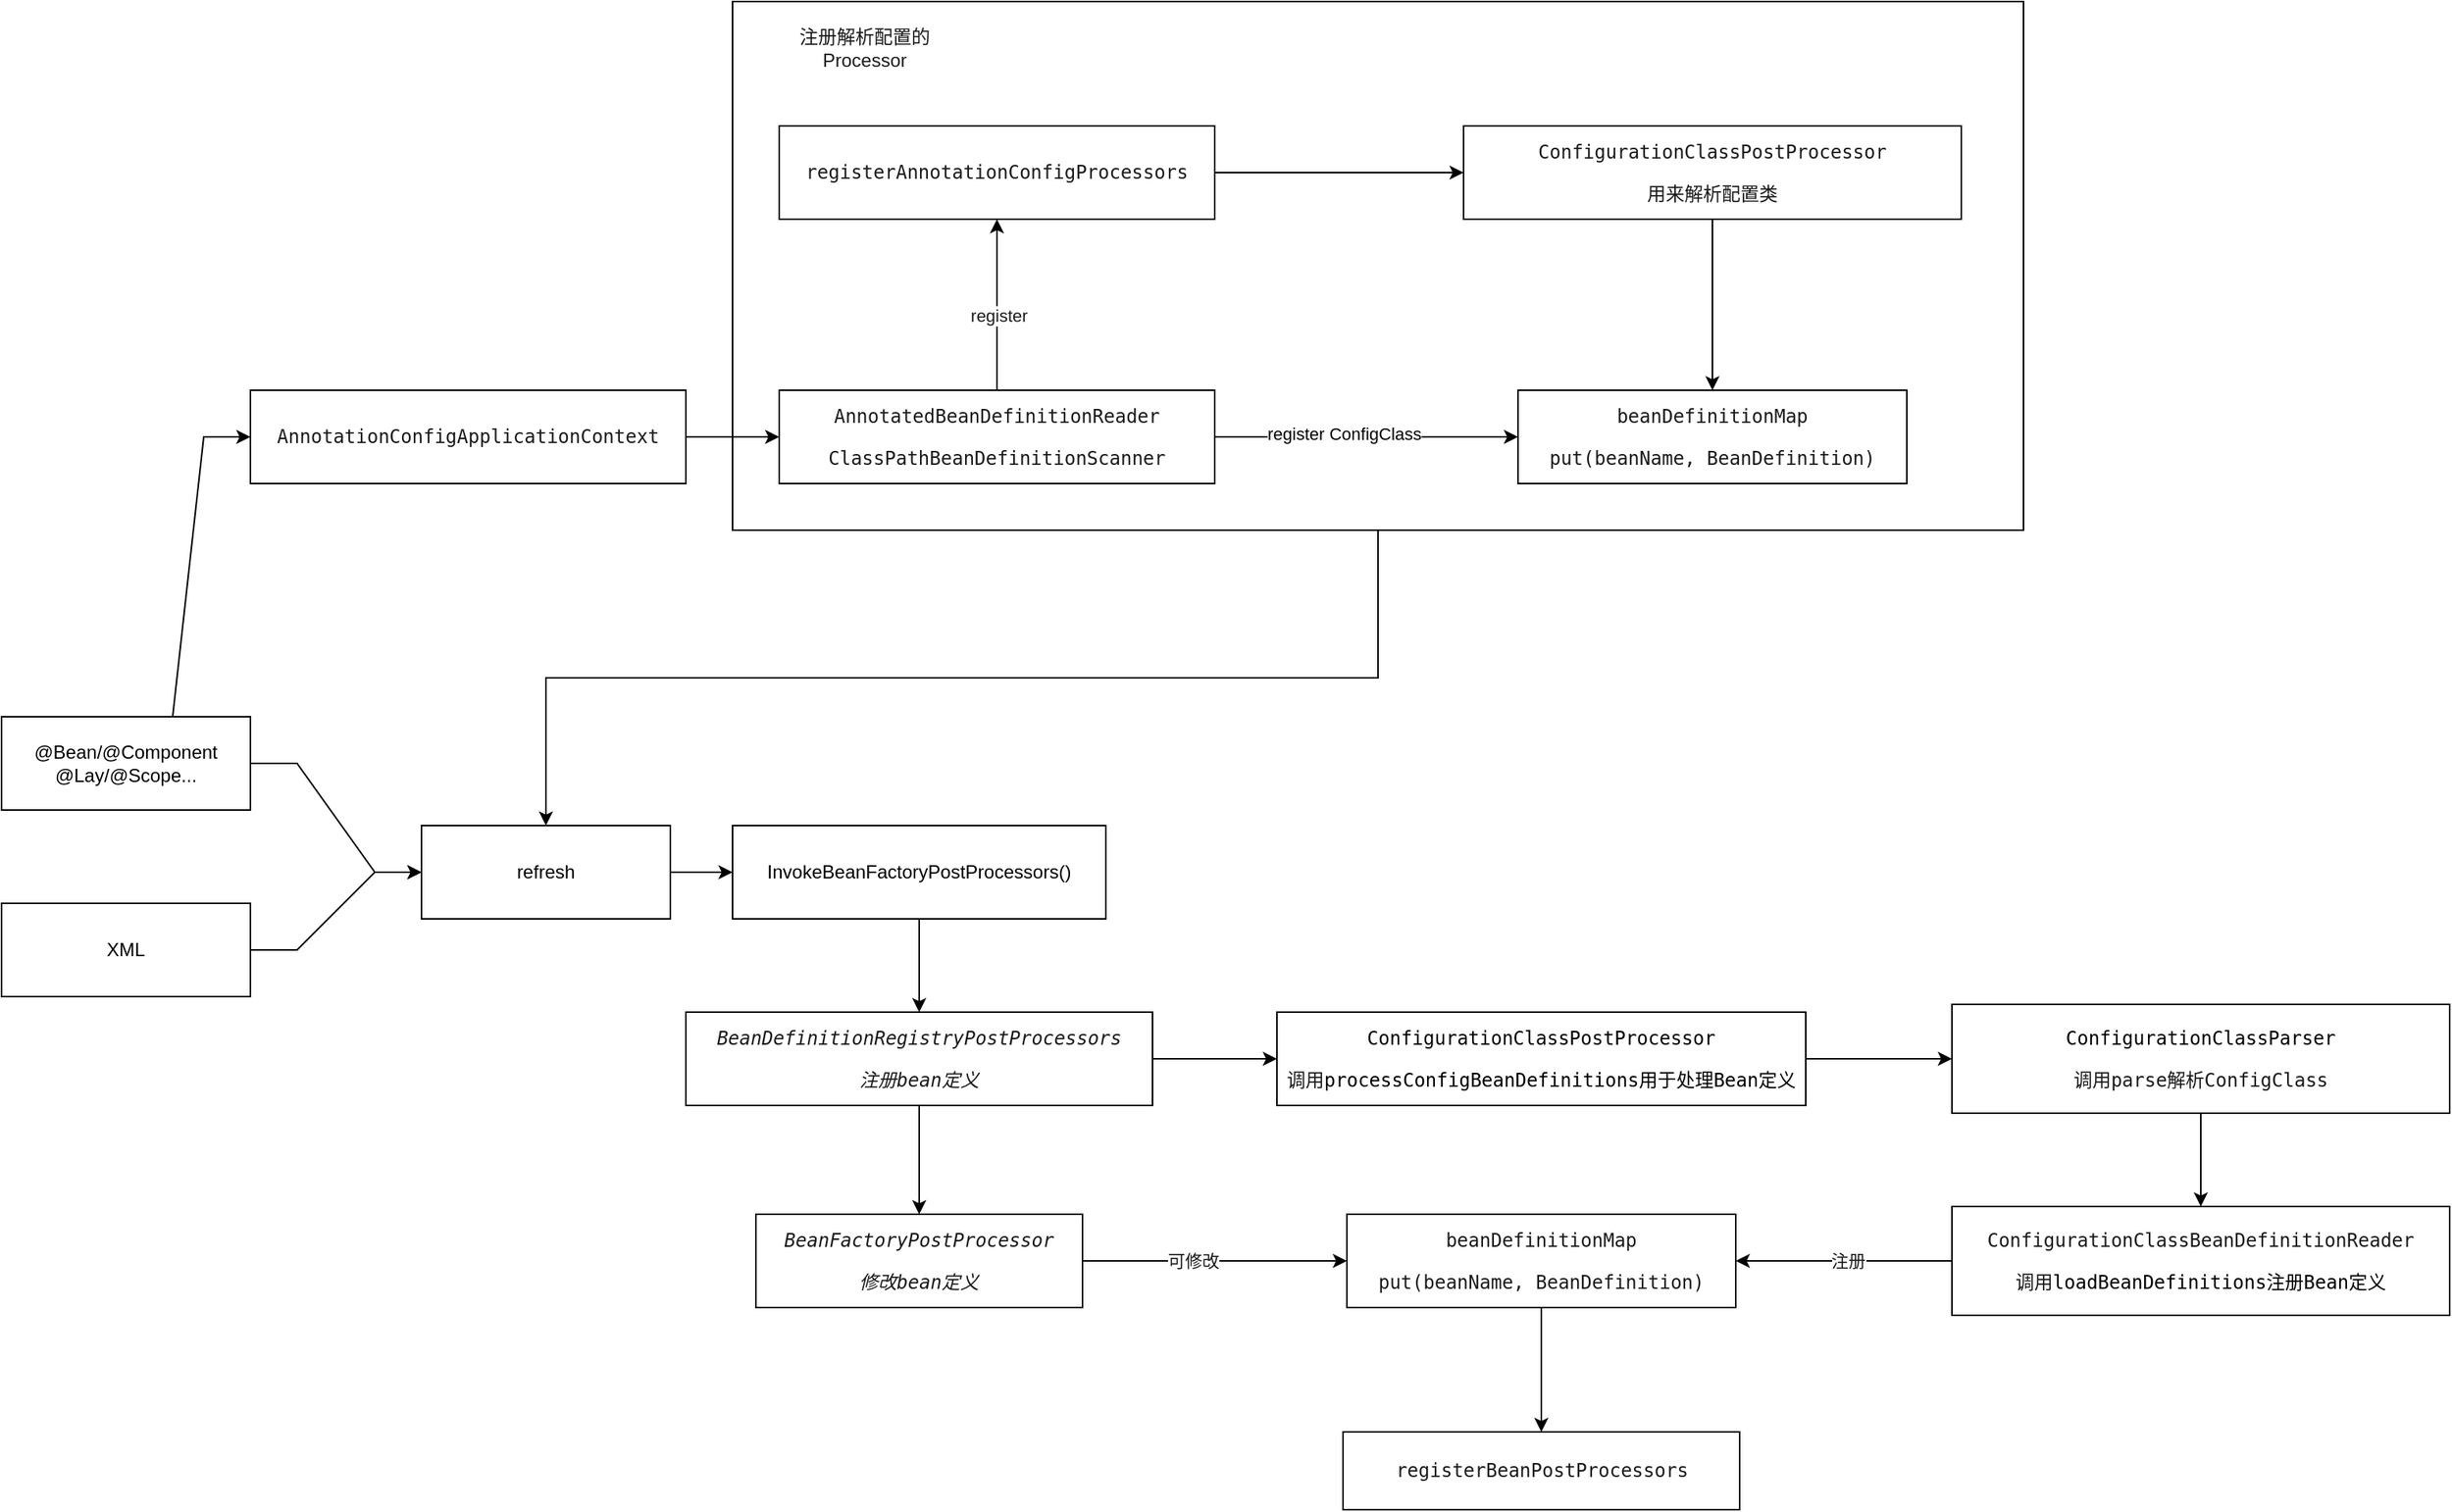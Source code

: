 <mxfile version="14.7.9" type="github" pages="5">
  <diagram id="K8SGduRu8q9ySeJu_fzj" name="Spring">
    <mxGraphModel dx="1426" dy="1963" grid="1" gridSize="10" guides="1" tooltips="1" connect="1" arrows="1" fold="1" page="1" pageScale="1" pageWidth="827" pageHeight="1169" math="0" shadow="0">
      <root>
        <mxCell id="IUudcjfeSw5pYNGF90S7-0" />
        <mxCell id="IUudcjfeSw5pYNGF90S7-1" parent="IUudcjfeSw5pYNGF90S7-0" />
        <mxCell id="MZPZkcBh7F0HJ4gKhi7--38" style="edgeStyle=orthogonalEdgeStyle;rounded=0;orthogonalLoop=1;jettySize=auto;html=1;exitX=0.5;exitY=1;exitDx=0;exitDy=0;entryX=0.5;entryY=0;entryDx=0;entryDy=0;fontColor=#1A1A1A;strokeWidth=1;" parent="IUudcjfeSw5pYNGF90S7-1" source="MZPZkcBh7F0HJ4gKhi7--30" target="Tmd9GVkqugwMTnA3I-ue-8" edge="1">
          <mxGeometry relative="1" as="geometry" />
        </mxCell>
        <mxCell id="MZPZkcBh7F0HJ4gKhi7--30" value="" style="rounded=0;whiteSpace=wrap;html=1;labelBackgroundColor=#FFFFFF;fontColor=#1A1A1A;" parent="IUudcjfeSw5pYNGF90S7-1" vertex="1">
          <mxGeometry x="550" y="-420" width="830" height="340" as="geometry" />
        </mxCell>
        <mxCell id="Tmd9GVkqugwMTnA3I-ue-9" value="" style="edgeStyle=entityRelationEdgeStyle;rounded=0;orthogonalLoop=1;jettySize=auto;html=1;" parent="IUudcjfeSw5pYNGF90S7-1" source="Tmd9GVkqugwMTnA3I-ue-0" target="Tmd9GVkqugwMTnA3I-ue-8" edge="1">
          <mxGeometry relative="1" as="geometry" />
        </mxCell>
        <mxCell id="MZPZkcBh7F0HJ4gKhi7--7" style="edgeStyle=entityRelationEdgeStyle;rounded=0;orthogonalLoop=1;jettySize=auto;html=1;exitX=0.5;exitY=0;exitDx=0;exitDy=0;entryX=0;entryY=0.5;entryDx=0;entryDy=0;" parent="IUudcjfeSw5pYNGF90S7-1" source="Tmd9GVkqugwMTnA3I-ue-0" target="MZPZkcBh7F0HJ4gKhi7--4" edge="1">
          <mxGeometry relative="1" as="geometry">
            <mxPoint x="330" y="-20" as="targetPoint" />
          </mxGeometry>
        </mxCell>
        <mxCell id="Tmd9GVkqugwMTnA3I-ue-0" value="@Bean/@Component&lt;br&gt;@Lay/@Scope..." style="rounded=0;whiteSpace=wrap;html=1;" parent="IUudcjfeSw5pYNGF90S7-1" vertex="1">
          <mxGeometry x="80" y="40" width="160" height="60" as="geometry" />
        </mxCell>
        <mxCell id="Tmd9GVkqugwMTnA3I-ue-10" style="edgeStyle=entityRelationEdgeStyle;rounded=0;orthogonalLoop=1;jettySize=auto;html=1;exitX=1;exitY=0.5;exitDx=0;exitDy=0;entryX=0;entryY=0.5;entryDx=0;entryDy=0;" parent="IUudcjfeSw5pYNGF90S7-1" source="Tmd9GVkqugwMTnA3I-ue-4" target="Tmd9GVkqugwMTnA3I-ue-8" edge="1">
          <mxGeometry relative="1" as="geometry" />
        </mxCell>
        <mxCell id="Tmd9GVkqugwMTnA3I-ue-4" value="XML" style="rounded=0;whiteSpace=wrap;html=1;" parent="IUudcjfeSw5pYNGF90S7-1" vertex="1">
          <mxGeometry x="80" y="160" width="160" height="60" as="geometry" />
        </mxCell>
        <mxCell id="MZPZkcBh7F0HJ4gKhi7--37" style="edgeStyle=orthogonalEdgeStyle;rounded=0;orthogonalLoop=1;jettySize=auto;html=1;exitX=1;exitY=0.5;exitDx=0;exitDy=0;entryX=0;entryY=0.5;entryDx=0;entryDy=0;fontColor=#1A1A1A;strokeWidth=1;" parent="IUudcjfeSw5pYNGF90S7-1" source="Tmd9GVkqugwMTnA3I-ue-8" target="MZPZkcBh7F0HJ4gKhi7--0" edge="1">
          <mxGeometry relative="1" as="geometry" />
        </mxCell>
        <mxCell id="Tmd9GVkqugwMTnA3I-ue-8" value="refresh" style="rounded=0;whiteSpace=wrap;html=1;" parent="IUudcjfeSw5pYNGF90S7-1" vertex="1">
          <mxGeometry x="350" y="110" width="160" height="60" as="geometry" />
        </mxCell>
        <mxCell id="MZPZkcBh7F0HJ4gKhi7--40" style="edgeStyle=orthogonalEdgeStyle;rounded=0;orthogonalLoop=1;jettySize=auto;html=1;exitX=0.5;exitY=1;exitDx=0;exitDy=0;entryX=0.5;entryY=0;entryDx=0;entryDy=0;fontColor=#1A1A1A;strokeWidth=1;" parent="IUudcjfeSw5pYNGF90S7-1" source="MZPZkcBh7F0HJ4gKhi7--0" target="MZPZkcBh7F0HJ4gKhi7--39" edge="1">
          <mxGeometry relative="1" as="geometry" />
        </mxCell>
        <mxCell id="MZPZkcBh7F0HJ4gKhi7--0" value="InvokeBeanFactoryPostProcessors()&lt;br&gt;" style="rounded=0;whiteSpace=wrap;html=1;" parent="IUudcjfeSw5pYNGF90S7-1" vertex="1">
          <mxGeometry x="550" y="110" width="240" height="60" as="geometry" />
        </mxCell>
        <mxCell id="MZPZkcBh7F0HJ4gKhi7--9" value="" style="edgeStyle=entityRelationEdgeStyle;rounded=0;orthogonalLoop=1;jettySize=auto;html=1;" parent="IUudcjfeSw5pYNGF90S7-1" source="MZPZkcBh7F0HJ4gKhi7--4" target="MZPZkcBh7F0HJ4gKhi7--8" edge="1">
          <mxGeometry relative="1" as="geometry" />
        </mxCell>
        <mxCell id="MZPZkcBh7F0HJ4gKhi7--4" value="&lt;pre style=&quot;font-family: &amp;#34;monaco&amp;#34; , monospace ; font-size: 9pt&quot;&gt;&lt;span style=&quot;background-color: rgb(255 , 255 , 255)&quot;&gt;&lt;font color=&quot;#1a1a1a&quot;&gt;AnnotationConfigApplicationContext&lt;/font&gt;&lt;/span&gt;&lt;/pre&gt;" style="rounded=0;whiteSpace=wrap;html=1;" parent="IUudcjfeSw5pYNGF90S7-1" vertex="1">
          <mxGeometry x="240" y="-170" width="280" height="60" as="geometry" />
        </mxCell>
        <mxCell id="MZPZkcBh7F0HJ4gKhi7--11" value="" style="edgeStyle=entityRelationEdgeStyle;rounded=0;orthogonalLoop=1;jettySize=auto;html=1;" parent="IUudcjfeSw5pYNGF90S7-1" source="MZPZkcBh7F0HJ4gKhi7--8" target="MZPZkcBh7F0HJ4gKhi7--10" edge="1">
          <mxGeometry relative="1" as="geometry" />
        </mxCell>
        <mxCell id="MZPZkcBh7F0HJ4gKhi7--12" value="register ConfigClass" style="edgeLabel;html=1;align=center;verticalAlign=middle;resizable=0;points=[];" parent="MZPZkcBh7F0HJ4gKhi7--11" vertex="1" connectable="0">
          <mxGeometry x="-0.15" y="2" relative="1" as="geometry">
            <mxPoint as="offset" />
          </mxGeometry>
        </mxCell>
        <mxCell id="MZPZkcBh7F0HJ4gKhi7--16" style="rounded=0;orthogonalLoop=1;jettySize=auto;html=1;exitX=0.5;exitY=0;exitDx=0;exitDy=0;entryX=0.5;entryY=1;entryDx=0;entryDy=0;" parent="IUudcjfeSw5pYNGF90S7-1" source="MZPZkcBh7F0HJ4gKhi7--8" edge="1">
          <mxGeometry relative="1" as="geometry">
            <mxPoint x="720" y="-280" as="targetPoint" />
          </mxGeometry>
        </mxCell>
        <mxCell id="MZPZkcBh7F0HJ4gKhi7--18" value="register" style="edgeLabel;html=1;align=center;verticalAlign=middle;resizable=0;points=[];fontColor=#1A1A1A;" parent="MZPZkcBh7F0HJ4gKhi7--16" vertex="1" connectable="0">
          <mxGeometry x="-0.127" y="-1" relative="1" as="geometry">
            <mxPoint as="offset" />
          </mxGeometry>
        </mxCell>
        <mxCell id="MZPZkcBh7F0HJ4gKhi7--8" value="&lt;pre style=&quot;font-family: &amp;#34;monaco&amp;#34; , monospace ; font-size: 9pt&quot;&gt;&lt;pre style=&quot;font-family: &amp;#34;monaco&amp;#34; , monospace ; font-size: 9pt&quot;&gt;&lt;span style=&quot;background-color: rgb(255 , 255 , 255)&quot;&gt;&lt;font color=&quot;#1a1a1a&quot;&gt;AnnotatedBeanDefinitionReader&lt;/font&gt;&lt;/span&gt;&lt;/pre&gt;&lt;pre style=&quot;font-family: &amp;#34;monaco&amp;#34; , monospace ; font-size: 9pt&quot;&gt;&lt;pre style=&quot;font-family: &amp;#34;monaco&amp;#34; , monospace ; font-size: 9pt&quot;&gt;&lt;font color=&quot;#1a1a1a&quot; style=&quot;background-color: rgb(255 , 255 , 255)&quot;&gt;ClassPathBeanDefinitionScanner&lt;/font&gt;&lt;/pre&gt;&lt;/pre&gt;&lt;/pre&gt;" style="rounded=0;whiteSpace=wrap;html=1;" parent="IUudcjfeSw5pYNGF90S7-1" vertex="1">
          <mxGeometry x="580" y="-170" width="280" height="60" as="geometry" />
        </mxCell>
        <mxCell id="MZPZkcBh7F0HJ4gKhi7--10" value="&lt;pre style=&quot;font-family: &amp;#34;monaco&amp;#34; , monospace ; font-size: 9pt&quot;&gt;&lt;pre style=&quot;font-family: &amp;#34;monaco&amp;#34; , monospace ; font-size: 9pt&quot;&gt;&lt;pre style=&quot;font-family: &amp;#34;monaco&amp;#34; , monospace ; font-size: 9pt&quot;&gt;&lt;pre style=&quot;font-family: &amp;#34;monaco&amp;#34; , monospace ; font-size: 9pt&quot;&gt;&lt;pre style=&quot;font-family: &amp;#34;monaco&amp;#34; , monospace ; font-size: 9pt&quot;&gt;&lt;font color=&quot;#1a1a1a&quot; style=&quot;background-color: rgb(255 , 255 , 255)&quot;&gt;beanDefinitionMap&lt;/font&gt;&lt;/pre&gt;&lt;pre style=&quot;font-family: &amp;#34;monaco&amp;#34; , monospace ; font-size: 9pt&quot;&gt;&lt;font color=&quot;#1a1a1a&quot;&gt;&lt;span style=&quot;background-color: rgb(255 , 255 , 255)&quot;&gt;put(beanName, BeanDefinition)&lt;/span&gt;&lt;/font&gt;&lt;/pre&gt;&lt;/pre&gt;&lt;/pre&gt;&lt;/pre&gt;&lt;/pre&gt;" style="rounded=0;whiteSpace=wrap;html=1;" parent="IUudcjfeSw5pYNGF90S7-1" vertex="1">
          <mxGeometry x="1055" y="-170" width="250" height="60" as="geometry" />
        </mxCell>
        <mxCell id="MZPZkcBh7F0HJ4gKhi7--21" value="" style="edgeStyle=entityRelationEdgeStyle;rounded=0;orthogonalLoop=1;jettySize=auto;html=1;fontColor=#1A1A1A;exitX=1;exitY=0.5;exitDx=0;exitDy=0;entryX=0;entryY=0.5;entryDx=0;entryDy=0;" parent="IUudcjfeSw5pYNGF90S7-1" source="MZPZkcBh7F0HJ4gKhi7--19" target="MZPZkcBh7F0HJ4gKhi7--20" edge="1">
          <mxGeometry relative="1" as="geometry" />
        </mxCell>
        <mxCell id="MZPZkcBh7F0HJ4gKhi7--19" value="&lt;pre style=&quot;font-family: &amp;#34;monaco&amp;#34; , monospace ; font-size: 9pt&quot;&gt;&lt;pre style=&quot;font-family: &amp;#34;monaco&amp;#34; , monospace ; font-size: 9pt&quot;&gt;&lt;pre style=&quot;color: rgb(26 , 26 , 26) ; font-size: 9pt ; font-family: &amp;#34;monaco&amp;#34; , monospace&quot;&gt;registerAnnotationConfigProcessors&lt;/pre&gt;&lt;/pre&gt;&lt;/pre&gt;" style="rounded=0;whiteSpace=wrap;html=1;" parent="IUudcjfeSw5pYNGF90S7-1" vertex="1">
          <mxGeometry x="580" y="-340" width="280" height="60" as="geometry" />
        </mxCell>
        <mxCell id="MZPZkcBh7F0HJ4gKhi7--32" style="edgeStyle=orthogonalEdgeStyle;rounded=0;orthogonalLoop=1;jettySize=auto;html=1;exitX=0.5;exitY=1;exitDx=0;exitDy=0;fontColor=#1A1A1A;strokeWidth=1;" parent="IUudcjfeSw5pYNGF90S7-1" source="MZPZkcBh7F0HJ4gKhi7--20" target="MZPZkcBh7F0HJ4gKhi7--10" edge="1">
          <mxGeometry relative="1" as="geometry" />
        </mxCell>
        <mxCell id="MZPZkcBh7F0HJ4gKhi7--20" value="&lt;pre style=&quot;font-family: &amp;#34;monaco&amp;#34; , monospace ; font-size: 9pt&quot;&gt;&lt;pre style=&quot;font-family: &amp;#34;monaco&amp;#34; , monospace ; font-size: 9pt&quot;&gt;&lt;pre style=&quot;font-size: 9pt ; font-family: &amp;#34;monaco&amp;#34; , monospace&quot;&gt;&lt;pre style=&quot;font-family: &amp;#34;monaco&amp;#34; , monospace ; font-size: 9pt&quot;&gt;&lt;font color=&quot;#1a1a1a&quot; style=&quot;background-color: rgb(255 , 255 , 255)&quot;&gt;ConfigurationClassPostProcessor&lt;/font&gt;&lt;/pre&gt;&lt;pre style=&quot;font-family: &amp;#34;monaco&amp;#34; , monospace ; font-size: 9pt&quot;&gt;&lt;font color=&quot;#1a1a1a&quot;&gt;&lt;span style=&quot;background-color: rgb(255 , 255 , 255)&quot;&gt;用来解析配置类&lt;/span&gt;&lt;/font&gt;&lt;/pre&gt;&lt;/pre&gt;&lt;/pre&gt;&lt;/pre&gt;" style="rounded=0;whiteSpace=wrap;html=1;" parent="IUudcjfeSw5pYNGF90S7-1" vertex="1">
          <mxGeometry x="1020" y="-340" width="320" height="60" as="geometry" />
        </mxCell>
        <mxCell id="MZPZkcBh7F0HJ4gKhi7--31" value="注册解析配置的 Processor" style="text;html=1;strokeColor=none;fillColor=none;align=center;verticalAlign=middle;whiteSpace=wrap;rounded=0;labelBackgroundColor=#FFFFFF;fontColor=#1A1A1A;" parent="IUudcjfeSw5pYNGF90S7-1" vertex="1">
          <mxGeometry x="580" y="-420" width="110" height="60" as="geometry" />
        </mxCell>
        <mxCell id="MZPZkcBh7F0HJ4gKhi7--42" value="" style="edgeStyle=orthogonalEdgeStyle;rounded=0;orthogonalLoop=1;jettySize=auto;html=1;fontColor=#1A1A1A;strokeWidth=1;" parent="IUudcjfeSw5pYNGF90S7-1" source="MZPZkcBh7F0HJ4gKhi7--39" target="MZPZkcBh7F0HJ4gKhi7--41" edge="1">
          <mxGeometry relative="1" as="geometry" />
        </mxCell>
        <mxCell id="MZPZkcBh7F0HJ4gKhi7--44" value="" style="edgeStyle=orthogonalEdgeStyle;rounded=0;orthogonalLoop=1;jettySize=auto;html=1;fontColor=#1A1A1A;strokeWidth=1;" parent="IUudcjfeSw5pYNGF90S7-1" source="MZPZkcBh7F0HJ4gKhi7--39" target="MZPZkcBh7F0HJ4gKhi7--43" edge="1">
          <mxGeometry relative="1" as="geometry" />
        </mxCell>
        <mxCell id="MZPZkcBh7F0HJ4gKhi7--39" value="&lt;pre style=&quot;font-family: &amp;#34;monaco&amp;#34; , monospace ; font-size: 9pt&quot;&gt;&lt;span style=&quot;font-style: italic ; background-color: rgb(255 , 255 , 255)&quot;&gt;&lt;font color=&quot;#1a1a1a&quot;&gt;BeanDefinitionRegistryPostProcessors&lt;/font&gt;&lt;/span&gt;&lt;/pre&gt;&lt;pre style=&quot;font-family: &amp;#34;monaco&amp;#34; , monospace ; font-size: 9pt&quot;&gt;&lt;font color=&quot;#1a1a1a&quot;&gt;&lt;span style=&quot;background-color: rgb(255 , 255 , 255)&quot;&gt;&lt;i&gt;注册bean定义&lt;/i&gt;&lt;/span&gt;&lt;/font&gt;&lt;/pre&gt;" style="rounded=0;whiteSpace=wrap;html=1;" parent="IUudcjfeSw5pYNGF90S7-1" vertex="1">
          <mxGeometry x="520" y="230" width="300" height="60" as="geometry" />
        </mxCell>
        <mxCell id="9dumYrveI6_HewC7PkcE-10" style="edgeStyle=orthogonalEdgeStyle;rounded=0;orthogonalLoop=1;jettySize=auto;html=1;exitX=1;exitY=0.5;exitDx=0;exitDy=0;entryX=0;entryY=0.5;entryDx=0;entryDy=0;fontColor=#1A1A1A;strokeWidth=1;" parent="IUudcjfeSw5pYNGF90S7-1" source="MZPZkcBh7F0HJ4gKhi7--41" target="9dumYrveI6_HewC7PkcE-7" edge="1">
          <mxGeometry relative="1" as="geometry" />
        </mxCell>
        <mxCell id="9dumYrveI6_HewC7PkcE-12" value="可修改" style="edgeLabel;html=1;align=center;verticalAlign=middle;resizable=0;points=[];fontColor=#1A1A1A;" parent="9dumYrveI6_HewC7PkcE-10" vertex="1" connectable="0">
          <mxGeometry x="-0.168" y="4" relative="1" as="geometry">
            <mxPoint y="4" as="offset" />
          </mxGeometry>
        </mxCell>
        <mxCell id="MZPZkcBh7F0HJ4gKhi7--41" value="&lt;pre style=&quot;font-family: &amp;#34;monaco&amp;#34; , monospace ; font-size: 9pt&quot;&gt;&lt;span style=&quot;font-style: italic ; background-color: rgb(255 , 255 , 255)&quot;&gt;&lt;font color=&quot;#1a1a1a&quot;&gt;BeanFactoryPostProcessor&lt;/font&gt;&lt;/span&gt;&lt;/pre&gt;&lt;pre style=&quot;font-family: &amp;#34;monaco&amp;#34; , monospace ; font-size: 9pt&quot;&gt;&lt;span style=&quot;font-style: italic ; background-color: rgb(255 , 255 , 255)&quot;&gt;&lt;font color=&quot;#1a1a1a&quot;&gt;修改bean定义&lt;/font&gt;&lt;/span&gt;&lt;/pre&gt;" style="rounded=0;whiteSpace=wrap;html=1;" parent="IUudcjfeSw5pYNGF90S7-1" vertex="1">
          <mxGeometry x="565" y="360" width="210" height="60" as="geometry" />
        </mxCell>
        <mxCell id="9dumYrveI6_HewC7PkcE-4" style="edgeStyle=orthogonalEdgeStyle;rounded=0;orthogonalLoop=1;jettySize=auto;html=1;exitX=1;exitY=0.5;exitDx=0;exitDy=0;entryX=0;entryY=0.5;entryDx=0;entryDy=0;fontColor=#1A1A1A;strokeWidth=1;" parent="IUudcjfeSw5pYNGF90S7-1" source="MZPZkcBh7F0HJ4gKhi7--43" target="9dumYrveI6_HewC7PkcE-2" edge="1">
          <mxGeometry relative="1" as="geometry" />
        </mxCell>
        <mxCell id="MZPZkcBh7F0HJ4gKhi7--43" value="&lt;pre style=&quot;font-family: &amp;#34;monaco&amp;#34; , monospace ; font-size: 9pt&quot;&gt;&lt;pre style=&quot;font-family: &amp;#34;monaco&amp;#34; , monospace ; font-size: 9pt&quot;&gt;&lt;pre style=&quot;font-family: &amp;#34;monaco&amp;#34; , monospace ; font-size: 9pt&quot;&gt;&lt;span style=&quot;background-color: rgb(255 , 255 , 255)&quot;&gt;ConfigurationClassPostProcessor&lt;/span&gt;&lt;/pre&gt;&lt;/pre&gt;&lt;pre style=&quot;font-family: &amp;#34;monaco&amp;#34; , monospace ; font-size: 9pt&quot;&gt;&lt;pre style=&quot;font-family: &amp;#34;monaco&amp;#34; , monospace ; font-size: 9pt&quot;&gt;&lt;font color=&quot;#1a1a1a&quot; style=&quot;background-color: rgb(255 , 255 , 255)&quot;&gt;调用&lt;/font&gt;processConfigBeanDefinitions用于处理Bean定义&lt;br&gt;&lt;/pre&gt;&lt;/pre&gt;&lt;/pre&gt;" style="rounded=0;whiteSpace=wrap;html=1;" parent="IUudcjfeSw5pYNGF90S7-1" vertex="1">
          <mxGeometry x="900" y="230" width="340" height="60" as="geometry" />
        </mxCell>
        <mxCell id="9dumYrveI6_HewC7PkcE-9" style="edgeStyle=orthogonalEdgeStyle;rounded=0;orthogonalLoop=1;jettySize=auto;html=1;exitX=0;exitY=0.5;exitDx=0;exitDy=0;fontColor=#1A1A1A;strokeWidth=1;" parent="IUudcjfeSw5pYNGF90S7-1" source="9dumYrveI6_HewC7PkcE-0" target="9dumYrveI6_HewC7PkcE-7" edge="1">
          <mxGeometry relative="1" as="geometry" />
        </mxCell>
        <mxCell id="9dumYrveI6_HewC7PkcE-11" value="注册" style="edgeLabel;html=1;align=center;verticalAlign=middle;resizable=0;points=[];fontColor=#1A1A1A;" parent="9dumYrveI6_HewC7PkcE-9" vertex="1" connectable="0">
          <mxGeometry x="-0.033" relative="1" as="geometry">
            <mxPoint as="offset" />
          </mxGeometry>
        </mxCell>
        <mxCell id="9dumYrveI6_HewC7PkcE-0" value="&lt;pre style=&quot;font-family: &amp;#34;monaco&amp;#34; , monospace ; font-size: 9pt&quot;&gt;&lt;pre style=&quot;font-family: &amp;#34;monaco&amp;#34; , monospace ; font-size: 9pt&quot;&gt;&lt;pre style=&quot;font-family: &amp;#34;monaco&amp;#34; , monospace ; font-size: 9pt&quot;&gt;&lt;font color=&quot;#1a1a1a&quot; style=&quot;background-color: rgb(255 , 255 , 255)&quot;&gt;ConfigurationClassBeanDefinitionReader&lt;/font&gt;&lt;/pre&gt;&lt;pre style=&quot;font-family: &amp;#34;monaco&amp;#34; , monospace ; font-size: 9pt&quot;&gt;&lt;font color=&quot;#1a1a1a&quot;&gt;&lt;span style=&quot;background-color: rgb(255 , 255 , 255)&quot;&gt;调用&lt;/span&gt;&lt;/font&gt;loadBeanDefinitions注册Bean定义&lt;br&gt;&lt;/pre&gt;&lt;/pre&gt;&lt;/pre&gt;" style="rounded=0;whiteSpace=wrap;html=1;" parent="IUudcjfeSw5pYNGF90S7-1" vertex="1">
          <mxGeometry x="1334" y="355" width="320" height="70" as="geometry" />
        </mxCell>
        <mxCell id="9dumYrveI6_HewC7PkcE-8" style="edgeStyle=orthogonalEdgeStyle;rounded=0;orthogonalLoop=1;jettySize=auto;html=1;exitX=0.5;exitY=1;exitDx=0;exitDy=0;entryX=0.5;entryY=0;entryDx=0;entryDy=0;fontColor=#1A1A1A;strokeWidth=1;" parent="IUudcjfeSw5pYNGF90S7-1" source="9dumYrveI6_HewC7PkcE-2" target="9dumYrveI6_HewC7PkcE-0" edge="1">
          <mxGeometry relative="1" as="geometry" />
        </mxCell>
        <mxCell id="9dumYrveI6_HewC7PkcE-2" value="&lt;pre style=&quot;font-family: &amp;#34;monaco&amp;#34; , monospace ; font-size: 9pt&quot;&gt;&lt;pre style=&quot;font-family: &amp;#34;monaco&amp;#34; , monospace ; font-size: 9pt&quot;&gt;&lt;pre style=&quot;font-family: &amp;#34;monaco&amp;#34; , monospace ; font-size: 9pt&quot;&gt;&lt;pre style=&quot;font-size: 9pt ; font-family: &amp;#34;monaco&amp;#34; , monospace&quot;&gt;ConfigurationClassParser&lt;/pre&gt;&lt;pre style=&quot;font-size: 9pt ; font-family: &amp;#34;monaco&amp;#34; , monospace&quot;&gt;&lt;span style=&quot;background-color: rgb(255 , 255 , 255) ; color: rgb(26 , 26 , 26) ; font-size: 9pt&quot;&gt;调用parse解析ConfigClass&lt;/span&gt;&lt;br&gt;&lt;/pre&gt;&lt;/pre&gt;&lt;/pre&gt;&lt;/pre&gt;" style="rounded=0;whiteSpace=wrap;html=1;" parent="IUudcjfeSw5pYNGF90S7-1" vertex="1">
          <mxGeometry x="1334" y="225" width="320" height="70" as="geometry" />
        </mxCell>
        <mxCell id="9dumYrveI6_HewC7PkcE-14" value="" style="edgeStyle=orthogonalEdgeStyle;rounded=0;orthogonalLoop=1;jettySize=auto;html=1;fontColor=#1A1A1A;strokeWidth=1;" parent="IUudcjfeSw5pYNGF90S7-1" source="9dumYrveI6_HewC7PkcE-7" target="9dumYrveI6_HewC7PkcE-13" edge="1">
          <mxGeometry relative="1" as="geometry" />
        </mxCell>
        <mxCell id="9dumYrveI6_HewC7PkcE-7" value="&lt;pre style=&quot;font-family: &amp;#34;monaco&amp;#34; , monospace ; font-size: 9pt&quot;&gt;&lt;pre style=&quot;font-family: &amp;#34;monaco&amp;#34; , monospace ; font-size: 9pt&quot;&gt;&lt;pre style=&quot;font-family: &amp;#34;monaco&amp;#34; , monospace ; font-size: 9pt&quot;&gt;&lt;pre style=&quot;font-family: &amp;#34;monaco&amp;#34; , monospace ; font-size: 9pt&quot;&gt;&lt;pre style=&quot;font-family: &amp;#34;monaco&amp;#34; , monospace ; font-size: 9pt&quot;&gt;&lt;font color=&quot;#1a1a1a&quot; style=&quot;background-color: rgb(255 , 255 , 255)&quot;&gt;beanDefinitionMap&lt;/font&gt;&lt;/pre&gt;&lt;pre style=&quot;font-family: &amp;#34;monaco&amp;#34; , monospace ; font-size: 9pt&quot;&gt;&lt;font color=&quot;#1a1a1a&quot;&gt;&lt;span style=&quot;background-color: rgb(255 , 255 , 255)&quot;&gt;put(beanName, BeanDefinition)&lt;/span&gt;&lt;/font&gt;&lt;/pre&gt;&lt;/pre&gt;&lt;/pre&gt;&lt;/pre&gt;&lt;/pre&gt;" style="rounded=0;whiteSpace=wrap;html=1;" parent="IUudcjfeSw5pYNGF90S7-1" vertex="1">
          <mxGeometry x="945" y="360" width="250" height="60" as="geometry" />
        </mxCell>
        <mxCell id="9dumYrveI6_HewC7PkcE-13" value="&lt;pre style=&quot;font-family: &amp;#34;monaco&amp;#34; , monospace ; font-size: 9pt&quot;&gt;&lt;pre style=&quot;font-family: &amp;#34;monaco&amp;#34; , monospace ; font-size: 9pt&quot;&gt;&lt;pre style=&quot;font-family: &amp;#34;monaco&amp;#34; , monospace ; font-size: 9pt&quot;&gt;&lt;pre style=&quot;font-family: &amp;#34;monaco&amp;#34; , monospace ; font-size: 9pt&quot;&gt;&lt;pre style=&quot;font-family: &amp;#34;monaco&amp;#34; , monospace ; font-size: 9pt&quot;&gt;&lt;pre style=&quot;font-family: &amp;#34;monaco&amp;#34; , monospace ; font-size: 9pt&quot;&gt;&lt;font color=&quot;#1a1a1a&quot; style=&quot;background-color: rgb(255 , 255 , 255)&quot;&gt;registerBeanPostProcessors&lt;/font&gt;&lt;/pre&gt;&lt;/pre&gt;&lt;/pre&gt;&lt;/pre&gt;&lt;/pre&gt;&lt;/pre&gt;" style="rounded=0;whiteSpace=wrap;html=1;" parent="IUudcjfeSw5pYNGF90S7-1" vertex="1">
          <mxGeometry x="942.5" y="500" width="255" height="50" as="geometry" />
        </mxCell>
      </root>
    </mxGraphModel>
  </diagram>
  <diagram id="S7iFQqADGbCx8YZnIeWo" name="bean生命周期">
    <mxGraphModel dx="2253" dy="794" grid="1" gridSize="10" guides="1" tooltips="1" connect="1" arrows="1" fold="1" page="1" pageScale="1" pageWidth="827" pageHeight="1169" math="0" shadow="0">
      <root>
        <mxCell id="0" />
        <mxCell id="1" parent="0" />
        <mxCell id="FoT4ogBL0ZoOoOP0HEYb-7" value="" style="edgeStyle=orthogonalEdgeStyle;rounded=0;orthogonalLoop=1;jettySize=auto;html=1;fontColor=#000000;labelBackgroundColor=#FFFFFF;" parent="1" source="FoT4ogBL0ZoOoOP0HEYb-1" target="FoT4ogBL0ZoOoOP0HEYb-6" edge="1">
          <mxGeometry relative="1" as="geometry" />
        </mxCell>
        <mxCell id="FoT4ogBL0ZoOoOP0HEYb-9" value="" style="edgeStyle=orthogonalEdgeStyle;rounded=0;orthogonalLoop=1;jettySize=auto;html=1;labelBackgroundColor=#FFFFFF;fontColor=#000000;" parent="1" source="FoT4ogBL0ZoOoOP0HEYb-1" target="FoT4ogBL0ZoOoOP0HEYb-8" edge="1">
          <mxGeometry relative="1" as="geometry" />
        </mxCell>
        <mxCell id="FoT4ogBL0ZoOoOP0HEYb-1" value="&lt;pre style=&quot;font-family: monaco, monospace; font-size: 9pt;&quot;&gt;&lt;span style=&quot;font-style: italic;&quot;&gt;BeanNameAware&lt;/span&gt;&lt;/pre&gt;" style="rounded=1;whiteSpace=wrap;html=1;absoluteArcSize=1;arcSize=14;strokeWidth=2;labelBackgroundColor=#CCE5FF;fontColor=#99004D;" parent="1" vertex="1">
          <mxGeometry x="80" y="40" width="120" height="40" as="geometry" />
        </mxCell>
        <mxCell id="FoT4ogBL0ZoOoOP0HEYb-6" value="&lt;pre style=&quot;color: rgb(169, 183, 198); font-family: monaco, monospace; font-size: 9pt;&quot;&gt;&lt;pre style=&quot;font-family: &amp;quot;monaco&amp;quot; , monospace ; font-size: 9pt&quot;&gt;&lt;span style=&quot;color: #629755 ; font-style: italic&quot;&gt;setBeanName&lt;/span&gt;&lt;/pre&gt;&lt;/pre&gt;" style="rounded=1;whiteSpace=wrap;html=1;absoluteArcSize=1;arcSize=14;strokeWidth=2;labelBackgroundColor=#FFFFFF;" parent="1" vertex="1">
          <mxGeometry x="280" y="40" width="120" height="40" as="geometry" />
        </mxCell>
        <mxCell id="FoT4ogBL0ZoOoOP0HEYb-13" value="" style="edgeStyle=orthogonalEdgeStyle;rounded=0;orthogonalLoop=1;jettySize=auto;html=1;labelBackgroundColor=#FFFFFF;fontColor=#000000;" parent="1" source="FoT4ogBL0ZoOoOP0HEYb-8" target="FoT4ogBL0ZoOoOP0HEYb-12" edge="1">
          <mxGeometry relative="1" as="geometry" />
        </mxCell>
        <mxCell id="FoT4ogBL0ZoOoOP0HEYb-15" value="" style="edgeStyle=orthogonalEdgeStyle;rounded=0;orthogonalLoop=1;jettySize=auto;html=1;labelBackgroundColor=#FFFFFF;fontColor=#000000;" parent="1" source="FoT4ogBL0ZoOoOP0HEYb-8" target="FoT4ogBL0ZoOoOP0HEYb-14" edge="1">
          <mxGeometry relative="1" as="geometry" />
        </mxCell>
        <mxCell id="FoT4ogBL0ZoOoOP0HEYb-8" value="&lt;pre style=&quot;font-family: monaco, monospace; font-size: 9pt;&quot;&gt;&lt;pre style=&quot;font-family: monaco, monospace; font-size: 9pt;&quot;&gt;&lt;span style=&quot;font-style: italic;&quot;&gt;BeanClassLoaderAware&lt;/span&gt;&lt;/pre&gt;&lt;/pre&gt;" style="rounded=1;whiteSpace=wrap;html=1;absoluteArcSize=1;arcSize=14;strokeWidth=2;labelBackgroundColor=#CCE5FF;fontColor=#99004D;" parent="1" vertex="1">
          <mxGeometry x="50" y="160" width="180" height="40" as="geometry" />
        </mxCell>
        <mxCell id="FoT4ogBL0ZoOoOP0HEYb-12" value="&lt;pre style=&quot;color: rgb(169 , 183 , 198) ; font-family: &amp;quot;monaco&amp;quot; , monospace ; font-size: 9pt&quot;&gt;&lt;pre style=&quot;font-family: monaco, monospace; font-size: 9pt;&quot;&gt;&lt;pre style=&quot;font-family: &amp;quot;monaco&amp;quot; , monospace ; font-size: 9pt&quot;&gt;&lt;span style=&quot;color: #629755 ; font-style: italic&quot;&gt;setBeanClassLoader&lt;/span&gt;&lt;/pre&gt;&lt;/pre&gt;&lt;/pre&gt;" style="rounded=1;whiteSpace=wrap;html=1;absoluteArcSize=1;arcSize=14;strokeWidth=2;labelBackgroundColor=#FFFFFF;" parent="1" vertex="1">
          <mxGeometry x="310" y="160" width="180" height="40" as="geometry" />
        </mxCell>
        <mxCell id="FoT4ogBL0ZoOoOP0HEYb-17" value="" style="edgeStyle=orthogonalEdgeStyle;rounded=0;orthogonalLoop=1;jettySize=auto;html=1;labelBackgroundColor=#FFFFFF;fontColor=#000000;" parent="1" source="FoT4ogBL0ZoOoOP0HEYb-14" target="FoT4ogBL0ZoOoOP0HEYb-16" edge="1">
          <mxGeometry relative="1" as="geometry" />
        </mxCell>
        <mxCell id="FoT4ogBL0ZoOoOP0HEYb-19" value="" style="edgeStyle=orthogonalEdgeStyle;rounded=0;orthogonalLoop=1;jettySize=auto;html=1;labelBackgroundColor=#FFFFFF;fontColor=#000000;" parent="1" source="FoT4ogBL0ZoOoOP0HEYb-14" target="FoT4ogBL0ZoOoOP0HEYb-18" edge="1">
          <mxGeometry relative="1" as="geometry" />
        </mxCell>
        <mxCell id="FoT4ogBL0ZoOoOP0HEYb-14" value="&lt;pre style=&quot;font-family: monaco, monospace; font-size: 9pt;&quot;&gt;&lt;span style=&quot;font-style: italic;&quot;&gt;BeanFactoryAware&lt;/span&gt;&lt;/pre&gt;" style="rounded=1;whiteSpace=wrap;html=1;absoluteArcSize=1;arcSize=14;strokeWidth=2;labelBackgroundColor=#CCE5FF;fontColor=#99004D;" parent="1" vertex="1">
          <mxGeometry x="50" y="280" width="180" height="40" as="geometry" />
        </mxCell>
        <mxCell id="FoT4ogBL0ZoOoOP0HEYb-16" value="&lt;pre style=&quot;color: rgb(169, 183, 198); font-family: monaco, monospace; font-size: 9pt;&quot;&gt;&lt;pre style=&quot;font-family: &amp;quot;monaco&amp;quot; , monospace ; font-size: 9pt&quot;&gt;&lt;span style=&quot;color: #629755 ; font-style: italic&quot;&gt;setBeanFactory&lt;/span&gt;&lt;/pre&gt;&lt;/pre&gt;" style="rounded=1;whiteSpace=wrap;html=1;absoluteArcSize=1;arcSize=14;strokeWidth=2;labelBackgroundColor=#FFFFFF;" parent="1" vertex="1">
          <mxGeometry x="310" y="280" width="180" height="40" as="geometry" />
        </mxCell>
        <mxCell id="FoT4ogBL0ZoOoOP0HEYb-21" value="" style="edgeStyle=orthogonalEdgeStyle;rounded=0;orthogonalLoop=1;jettySize=auto;html=1;labelBackgroundColor=#FFFFFF;fontColor=#000000;" parent="1" source="FoT4ogBL0ZoOoOP0HEYb-18" target="FoT4ogBL0ZoOoOP0HEYb-20" edge="1">
          <mxGeometry relative="1" as="geometry" />
        </mxCell>
        <mxCell id="FoT4ogBL0ZoOoOP0HEYb-23" value="" style="edgeStyle=orthogonalEdgeStyle;rounded=0;orthogonalLoop=1;jettySize=auto;html=1;labelBackgroundColor=#FFFFFF;fontColor=#000000;" parent="1" source="FoT4ogBL0ZoOoOP0HEYb-18" target="FoT4ogBL0ZoOoOP0HEYb-22" edge="1">
          <mxGeometry relative="1" as="geometry" />
        </mxCell>
        <mxCell id="FoT4ogBL0ZoOoOP0HEYb-18" value="&lt;pre style=&quot;font-family: monaco, monospace; font-size: 9pt;&quot;&gt;&lt;pre style=&quot;font-family: &amp;quot;monaco&amp;quot; , monospace ; font-size: 9pt&quot;&gt;&lt;span style=&quot;font-style: italic;&quot;&gt;EnvironmentAware&lt;/span&gt;&lt;/pre&gt;&lt;/pre&gt;" style="rounded=1;whiteSpace=wrap;html=1;absoluteArcSize=1;arcSize=14;strokeWidth=2;labelBackgroundColor=#CCE5FF;fontColor=#99004D;" parent="1" vertex="1">
          <mxGeometry x="50" y="400" width="180" height="40" as="geometry" />
        </mxCell>
        <mxCell id="FoT4ogBL0ZoOoOP0HEYb-20" value="&lt;pre style=&quot;color: rgb(169, 183, 198); font-family: monaco, monospace; font-size: 9pt;&quot;&gt;&lt;pre style=&quot;font-family: &amp;quot;monaco&amp;quot; , monospace ; font-size: 9pt&quot;&gt;&lt;pre style=&quot;font-family: &amp;quot;monaco&amp;quot; , monospace ; font-size: 9pt&quot;&gt;&lt;span style=&quot;color: #629755 ; font-style: italic&quot;&gt;setEnvironment&lt;/span&gt;&lt;/pre&gt;&lt;/pre&gt;&lt;/pre&gt;" style="rounded=1;whiteSpace=wrap;html=1;absoluteArcSize=1;arcSize=14;strokeWidth=2;labelBackgroundColor=#FFFFFF;" parent="1" vertex="1">
          <mxGeometry x="310" y="400" width="180" height="40" as="geometry" />
        </mxCell>
        <mxCell id="FoT4ogBL0ZoOoOP0HEYb-25" value="" style="edgeStyle=orthogonalEdgeStyle;rounded=0;orthogonalLoop=1;jettySize=auto;html=1;labelBackgroundColor=#FFFFFF;fontColor=#000000;" parent="1" source="FoT4ogBL0ZoOoOP0HEYb-22" target="FoT4ogBL0ZoOoOP0HEYb-24" edge="1">
          <mxGeometry relative="1" as="geometry" />
        </mxCell>
        <mxCell id="FoT4ogBL0ZoOoOP0HEYb-27" value="" style="edgeStyle=orthogonalEdgeStyle;rounded=0;orthogonalLoop=1;jettySize=auto;html=1;labelBackgroundColor=#FFFFFF;fontColor=#000000;" parent="1" source="FoT4ogBL0ZoOoOP0HEYb-22" target="FoT4ogBL0ZoOoOP0HEYb-26" edge="1">
          <mxGeometry relative="1" as="geometry" />
        </mxCell>
        <mxCell id="FoT4ogBL0ZoOoOP0HEYb-22" value="&lt;pre style=&quot;font-family: monaco, monospace; font-size: 9pt;&quot;&gt;&lt;pre style=&quot;font-family: &amp;quot;monaco&amp;quot; , monospace ; font-size: 9pt&quot;&gt;&lt;pre style=&quot;font-family: monaco, monospace; font-size: 9pt;&quot;&gt;&lt;span style=&quot;font-style: italic;&quot;&gt;EmbeddedValueResolverAware&lt;/span&gt;&lt;/pre&gt;&lt;/pre&gt;&lt;/pre&gt;" style="rounded=1;whiteSpace=wrap;html=1;absoluteArcSize=1;arcSize=14;strokeWidth=2;labelBackgroundColor=#CCE5FF;fontColor=#99004D;" parent="1" vertex="1">
          <mxGeometry x="35" y="520" width="210" height="40" as="geometry" />
        </mxCell>
        <mxCell id="FoT4ogBL0ZoOoOP0HEYb-24" value="&lt;pre style=&quot;color: rgb(169 , 183 , 198) ; font-family: &amp;quot;monaco&amp;quot; , monospace ; font-size: 9pt&quot;&gt;&lt;pre style=&quot;font-family: &amp;quot;monaco&amp;quot; , monospace ; font-size: 9pt&quot;&gt;&lt;pre style=&quot;font-family: monaco, monospace; font-size: 9pt;&quot;&gt;&lt;pre style=&quot;font-family: &amp;quot;monaco&amp;quot; , monospace ; font-size: 9pt&quot;&gt;&lt;span style=&quot;color: #629755 ; font-style: italic&quot;&gt;setEmbeddedValueResolver&lt;/span&gt;&lt;/pre&gt;&lt;/pre&gt;&lt;/pre&gt;&lt;/pre&gt;" style="rounded=1;whiteSpace=wrap;html=1;absoluteArcSize=1;arcSize=14;strokeWidth=2;labelBackgroundColor=#FFFFFF;" parent="1" vertex="1">
          <mxGeometry x="325" y="520" width="210" height="40" as="geometry" />
        </mxCell>
        <mxCell id="FoT4ogBL0ZoOoOP0HEYb-31" value="" style="edgeStyle=orthogonalEdgeStyle;rounded=0;orthogonalLoop=1;jettySize=auto;html=1;labelBackgroundColor=#FFFFFF;fontColor=#000000;" parent="1" source="FoT4ogBL0ZoOoOP0HEYb-26" target="FoT4ogBL0ZoOoOP0HEYb-30" edge="1">
          <mxGeometry relative="1" as="geometry" />
        </mxCell>
        <mxCell id="FoT4ogBL0ZoOoOP0HEYb-33" value="" style="edgeStyle=orthogonalEdgeStyle;rounded=0;orthogonalLoop=1;jettySize=auto;html=1;labelBackgroundColor=#FFFFFF;fontColor=#000000;" parent="1" source="FoT4ogBL0ZoOoOP0HEYb-26" target="FoT4ogBL0ZoOoOP0HEYb-32" edge="1">
          <mxGeometry relative="1" as="geometry" />
        </mxCell>
        <mxCell id="FoT4ogBL0ZoOoOP0HEYb-73" value="" style="edgeStyle=orthogonalEdgeStyle;rounded=0;orthogonalLoop=1;jettySize=auto;html=1;labelBackgroundColor=#FFFFFF;fontColor=#000000;" parent="1" source="FoT4ogBL0ZoOoOP0HEYb-26" target="FoT4ogBL0ZoOoOP0HEYb-72" edge="1">
          <mxGeometry relative="1" as="geometry" />
        </mxCell>
        <mxCell id="FoT4ogBL0ZoOoOP0HEYb-26" value="&lt;pre style=&quot;font-family: monaco, monospace; font-size: 9pt;&quot;&gt;&lt;pre style=&quot;font-family: &amp;quot;monaco&amp;quot; , monospace ; font-size: 9pt&quot;&gt;&lt;pre style=&quot;font-family: monaco, monospace; font-size: 9pt;&quot;&gt;&lt;pre style=&quot;font-family: &amp;quot;monaco&amp;quot; , monospace ; font-size: 9pt&quot;&gt;&lt;span style=&quot;font-style: italic;&quot;&gt;ResourceLoaderAware&lt;/span&gt;&lt;/pre&gt;&lt;/pre&gt;&lt;/pre&gt;&lt;/pre&gt;" style="rounded=1;whiteSpace=wrap;html=1;absoluteArcSize=1;arcSize=14;strokeWidth=2;labelBackgroundColor=#CCE5FF;fontColor=#99004D;" parent="1" vertex="1">
          <mxGeometry x="52.5" y="640" width="175" height="40" as="geometry" />
        </mxCell>
        <mxCell id="FoT4ogBL0ZoOoOP0HEYb-30" value="&lt;pre style=&quot;color: rgb(169 , 183 , 198) ; font-family: &amp;quot;monaco&amp;quot; , monospace ; font-size: 9pt&quot;&gt;&lt;pre style=&quot;font-family: &amp;quot;monaco&amp;quot; , monospace ; font-size: 9pt&quot;&gt;&lt;pre style=&quot;font-family: monaco, monospace; font-size: 9pt;&quot;&gt;&lt;pre style=&quot;font-family: &amp;quot;monaco&amp;quot; , monospace ; font-size: 9pt&quot;&gt;&lt;pre style=&quot;font-family: &amp;quot;monaco&amp;quot; , monospace ; font-size: 9pt&quot;&gt;&lt;span style=&quot;color: #629755 ; font-style: italic&quot;&gt;setResourceLoader&lt;/span&gt;&lt;/pre&gt;&lt;/pre&gt;&lt;/pre&gt;&lt;/pre&gt;&lt;/pre&gt;" style="rounded=1;whiteSpace=wrap;html=1;absoluteArcSize=1;arcSize=14;strokeWidth=2;labelBackgroundColor=#FFFFFF;" parent="1" vertex="1">
          <mxGeometry x="307.5" y="640" width="175" height="40" as="geometry" />
        </mxCell>
        <mxCell id="FoT4ogBL0ZoOoOP0HEYb-35" value="" style="edgeStyle=orthogonalEdgeStyle;rounded=0;orthogonalLoop=1;jettySize=auto;html=1;labelBackgroundColor=#FFFFFF;fontColor=#000000;" parent="1" source="FoT4ogBL0ZoOoOP0HEYb-32" target="FoT4ogBL0ZoOoOP0HEYb-34" edge="1">
          <mxGeometry relative="1" as="geometry" />
        </mxCell>
        <mxCell id="FoT4ogBL0ZoOoOP0HEYb-37" value="" style="edgeStyle=orthogonalEdgeStyle;rounded=0;orthogonalLoop=1;jettySize=auto;html=1;labelBackgroundColor=#FFFFFF;fontColor=#000000;" parent="1" source="FoT4ogBL0ZoOoOP0HEYb-32" target="FoT4ogBL0ZoOoOP0HEYb-36" edge="1">
          <mxGeometry relative="1" as="geometry" />
        </mxCell>
        <mxCell id="FoT4ogBL0ZoOoOP0HEYb-75" value="" style="edgeStyle=orthogonalEdgeStyle;rounded=0;orthogonalLoop=1;jettySize=auto;html=1;labelBackgroundColor=#FFFFFF;fontColor=#000000;" parent="1" source="FoT4ogBL0ZoOoOP0HEYb-32" target="FoT4ogBL0ZoOoOP0HEYb-74" edge="1">
          <mxGeometry relative="1" as="geometry" />
        </mxCell>
        <mxCell id="FoT4ogBL0ZoOoOP0HEYb-32" value="&lt;pre style=&quot;font-family: monaco, monospace; font-size: 9pt;&quot;&gt;&lt;pre style=&quot;font-family: &amp;quot;monaco&amp;quot; , monospace ; font-size: 9pt&quot;&gt;&lt;pre style=&quot;font-family: monaco, monospace; font-size: 9pt;&quot;&gt;&lt;pre style=&quot;font-family: &amp;quot;monaco&amp;quot; , monospace ; font-size: 9pt&quot;&gt;&lt;pre style=&quot;font-family: &amp;quot;monaco&amp;quot; , monospace ; font-size: 9pt&quot;&gt;&lt;span style=&quot;font-style: italic;&quot;&gt;ApplicationEventPublisherAware&lt;/span&gt;&lt;/pre&gt;&lt;/pre&gt;&lt;/pre&gt;&lt;/pre&gt;&lt;/pre&gt;" style="rounded=1;whiteSpace=wrap;html=1;absoluteArcSize=1;arcSize=14;strokeWidth=2;labelBackgroundColor=#CCE5FF;fontColor=#99004D;" parent="1" vertex="1">
          <mxGeometry x="16.25" y="760" width="247.5" height="40" as="geometry" />
        </mxCell>
        <mxCell id="FoT4ogBL0ZoOoOP0HEYb-34" value="&lt;pre style=&quot;color: rgb(169 , 183 , 198) ; font-family: &amp;quot;monaco&amp;quot; , monospace ; font-size: 9pt&quot;&gt;&lt;pre style=&quot;font-family: &amp;quot;monaco&amp;quot; , monospace ; font-size: 9pt&quot;&gt;&lt;pre style=&quot;font-family: monaco, monospace; font-size: 9pt;&quot;&gt;&lt;pre style=&quot;font-family: &amp;quot;monaco&amp;quot; , monospace ; font-size: 9pt&quot;&gt;&lt;pre style=&quot;font-family: &amp;quot;monaco&amp;quot; , monospace ; font-size: 9pt&quot;&gt;&lt;pre style=&quot;font-family: &amp;quot;monaco&amp;quot; , monospace ; font-size: 9pt&quot;&gt;&lt;span style=&quot;color: #629755 ; font-style: italic&quot;&gt;setApplicationEventPublisher&lt;/span&gt;&lt;/pre&gt;&lt;/pre&gt;&lt;/pre&gt;&lt;/pre&gt;&lt;/pre&gt;&lt;/pre&gt;" style="rounded=1;whiteSpace=wrap;html=1;absoluteArcSize=1;arcSize=14;strokeWidth=2;labelBackgroundColor=#FFFFFF;" parent="1" vertex="1">
          <mxGeometry x="343.75" y="760" width="247.5" height="40" as="geometry" />
        </mxCell>
        <mxCell id="FoT4ogBL0ZoOoOP0HEYb-39" value="" style="edgeStyle=orthogonalEdgeStyle;rounded=0;orthogonalLoop=1;jettySize=auto;html=1;labelBackgroundColor=#FFFFFF;fontColor=#000000;" parent="1" source="FoT4ogBL0ZoOoOP0HEYb-36" target="FoT4ogBL0ZoOoOP0HEYb-38" edge="1">
          <mxGeometry relative="1" as="geometry" />
        </mxCell>
        <mxCell id="FoT4ogBL0ZoOoOP0HEYb-41" value="" style="edgeStyle=orthogonalEdgeStyle;rounded=0;orthogonalLoop=1;jettySize=auto;html=1;labelBackgroundColor=#FFFFFF;fontColor=#000000;" parent="1" source="FoT4ogBL0ZoOoOP0HEYb-36" target="FoT4ogBL0ZoOoOP0HEYb-40" edge="1">
          <mxGeometry relative="1" as="geometry" />
        </mxCell>
        <mxCell id="FoT4ogBL0ZoOoOP0HEYb-77" value="" style="edgeStyle=orthogonalEdgeStyle;rounded=0;orthogonalLoop=1;jettySize=auto;html=1;labelBackgroundColor=#FFFFFF;fontColor=#000000;" parent="1" source="FoT4ogBL0ZoOoOP0HEYb-36" target="FoT4ogBL0ZoOoOP0HEYb-76" edge="1">
          <mxGeometry relative="1" as="geometry" />
        </mxCell>
        <mxCell id="FoT4ogBL0ZoOoOP0HEYb-36" value="&lt;pre style=&quot;font-family: monaco, monospace; font-size: 9pt;&quot;&gt;&lt;pre style=&quot;font-family: &amp;quot;monaco&amp;quot; , monospace ; font-size: 9pt&quot;&gt;&lt;pre style=&quot;font-family: monaco, monospace; font-size: 9pt;&quot;&gt;&lt;pre style=&quot;font-family: &amp;quot;monaco&amp;quot; , monospace ; font-size: 9pt&quot;&gt;&lt;pre style=&quot;font-family: &amp;quot;monaco&amp;quot; , monospace ; font-size: 9pt&quot;&gt;&lt;pre style=&quot;font-family: &amp;quot;monaco&amp;quot; , monospace ; font-size: 9pt&quot;&gt;&lt;span style=&quot;font-style: italic;&quot;&gt;MessageSourceAware&lt;/span&gt;&lt;/pre&gt;&lt;/pre&gt;&lt;/pre&gt;&lt;/pre&gt;&lt;/pre&gt;&lt;/pre&gt;" style="rounded=1;whiteSpace=wrap;html=1;absoluteArcSize=1;arcSize=14;strokeWidth=2;labelBackgroundColor=#CCE5FF;fontColor=#99004D;" parent="1" vertex="1">
          <mxGeometry x="43.13" y="880" width="193.75" height="40" as="geometry" />
        </mxCell>
        <mxCell id="FoT4ogBL0ZoOoOP0HEYb-38" value="&lt;pre style=&quot;color: rgb(169 , 183 , 198) ; font-family: &amp;quot;monaco&amp;quot; , monospace ; font-size: 9pt&quot;&gt;&lt;pre style=&quot;font-family: &amp;quot;monaco&amp;quot; , monospace ; font-size: 9pt&quot;&gt;&lt;pre style=&quot;font-family: monaco, monospace; font-size: 9pt;&quot;&gt;&lt;pre style=&quot;font-family: &amp;quot;monaco&amp;quot; , monospace ; font-size: 9pt&quot;&gt;&lt;pre style=&quot;font-family: &amp;quot;monaco&amp;quot; , monospace ; font-size: 9pt&quot;&gt;&lt;pre style=&quot;font-family: &amp;quot;monaco&amp;quot; , monospace ; font-size: 9pt&quot;&gt;&lt;pre style=&quot;font-family: &amp;quot;monaco&amp;quot; , monospace ; font-size: 9pt&quot;&gt;&lt;span style=&quot;color: #629755 ; font-style: italic&quot;&gt;setMessageSource&lt;/span&gt;&lt;/pre&gt;&lt;/pre&gt;&lt;/pre&gt;&lt;/pre&gt;&lt;/pre&gt;&lt;/pre&gt;&lt;/pre&gt;" style="rounded=1;whiteSpace=wrap;html=1;absoluteArcSize=1;arcSize=14;strokeWidth=2;labelBackgroundColor=#FFFFFF;" parent="1" vertex="1">
          <mxGeometry x="316.88" y="880" width="193.75" height="40" as="geometry" />
        </mxCell>
        <mxCell id="FoT4ogBL0ZoOoOP0HEYb-43" value="" style="edgeStyle=orthogonalEdgeStyle;rounded=0;orthogonalLoop=1;jettySize=auto;html=1;labelBackgroundColor=#FFFFFF;fontColor=#000000;" parent="1" source="FoT4ogBL0ZoOoOP0HEYb-40" target="FoT4ogBL0ZoOoOP0HEYb-42" edge="1">
          <mxGeometry relative="1" as="geometry" />
        </mxCell>
        <mxCell id="FoT4ogBL0ZoOoOP0HEYb-45" value="" style="edgeStyle=orthogonalEdgeStyle;rounded=0;orthogonalLoop=1;jettySize=auto;html=1;labelBackgroundColor=#FFFFFF;fontColor=#000000;" parent="1" source="FoT4ogBL0ZoOoOP0HEYb-40" target="FoT4ogBL0ZoOoOP0HEYb-44" edge="1">
          <mxGeometry relative="1" as="geometry" />
        </mxCell>
        <mxCell id="FoT4ogBL0ZoOoOP0HEYb-79" value="" style="edgeStyle=orthogonalEdgeStyle;rounded=0;orthogonalLoop=1;jettySize=auto;html=1;labelBackgroundColor=#FFFFFF;fontColor=#000000;" parent="1" source="FoT4ogBL0ZoOoOP0HEYb-40" target="FoT4ogBL0ZoOoOP0HEYb-78" edge="1">
          <mxGeometry relative="1" as="geometry" />
        </mxCell>
        <mxCell id="FoT4ogBL0ZoOoOP0HEYb-40" value="&lt;pre style=&quot;font-family: monaco, monospace; font-size: 9pt;&quot;&gt;&lt;pre style=&quot;font-family: &amp;quot;monaco&amp;quot; , monospace ; font-size: 9pt&quot;&gt;&lt;pre style=&quot;font-family: monaco, monospace; font-size: 9pt;&quot;&gt;&lt;pre style=&quot;font-family: &amp;quot;monaco&amp;quot; , monospace ; font-size: 9pt&quot;&gt;&lt;pre style=&quot;font-family: &amp;quot;monaco&amp;quot; , monospace ; font-size: 9pt&quot;&gt;&lt;pre style=&quot;font-family: &amp;quot;monaco&amp;quot; , monospace ; font-size: 9pt&quot;&gt;&lt;pre style=&quot;font-family: &amp;quot;monaco&amp;quot; , monospace ; font-size: 9pt&quot;&gt;&lt;span style=&quot;font-style: italic;&quot;&gt;ApplicationContextAware&lt;/span&gt;&lt;/pre&gt;&lt;/pre&gt;&lt;/pre&gt;&lt;/pre&gt;&lt;/pre&gt;&lt;/pre&gt;&lt;/pre&gt;" style="rounded=1;whiteSpace=wrap;html=1;absoluteArcSize=1;arcSize=14;strokeWidth=2;labelBackgroundColor=#CCE5FF;fontColor=#99004D;" parent="1" vertex="1">
          <mxGeometry x="43.13" y="1000" width="193.75" height="40" as="geometry" />
        </mxCell>
        <mxCell id="FoT4ogBL0ZoOoOP0HEYb-42" value="&lt;pre style=&quot;color: rgb(169 , 183 , 198) ; font-family: &amp;quot;monaco&amp;quot; , monospace ; font-size: 9pt&quot;&gt;&lt;pre style=&quot;font-family: &amp;quot;monaco&amp;quot; , monospace ; font-size: 9pt&quot;&gt;&lt;pre style=&quot;font-family: monaco, monospace; font-size: 9pt;&quot;&gt;&lt;pre style=&quot;font-family: &amp;quot;monaco&amp;quot; , monospace ; font-size: 9pt&quot;&gt;&lt;pre style=&quot;font-family: &amp;quot;monaco&amp;quot; , monospace ; font-size: 9pt&quot;&gt;&lt;pre style=&quot;font-family: &amp;quot;monaco&amp;quot; , monospace ; font-size: 9pt&quot;&gt;&lt;pre style=&quot;font-family: &amp;quot;monaco&amp;quot; , monospace ; font-size: 9pt&quot;&gt;&lt;pre style=&quot;font-family: &amp;quot;monaco&amp;quot; , monospace ; font-size: 9pt&quot;&gt;&lt;span style=&quot;color: #629755 ; font-style: italic&quot;&gt;setApplicationContext&lt;/span&gt;&lt;/pre&gt;&lt;/pre&gt;&lt;/pre&gt;&lt;/pre&gt;&lt;/pre&gt;&lt;/pre&gt;&lt;/pre&gt;&lt;/pre&gt;" style="rounded=1;whiteSpace=wrap;html=1;absoluteArcSize=1;arcSize=14;strokeWidth=2;labelBackgroundColor=#FFFFFF;" parent="1" vertex="1">
          <mxGeometry x="316.88" y="1000" width="193.75" height="40" as="geometry" />
        </mxCell>
        <mxCell id="FoT4ogBL0ZoOoOP0HEYb-47" value="" style="edgeStyle=orthogonalEdgeStyle;rounded=0;orthogonalLoop=1;jettySize=auto;html=1;labelBackgroundColor=#FFFFFF;fontColor=#000000;" parent="1" source="FoT4ogBL0ZoOoOP0HEYb-44" target="FoT4ogBL0ZoOoOP0HEYb-46" edge="1">
          <mxGeometry relative="1" as="geometry" />
        </mxCell>
        <mxCell id="FoT4ogBL0ZoOoOP0HEYb-49" value="" style="edgeStyle=orthogonalEdgeStyle;rounded=0;orthogonalLoop=1;jettySize=auto;html=1;labelBackgroundColor=#FFFFFF;fontColor=#000000;" parent="1" source="FoT4ogBL0ZoOoOP0HEYb-44" target="FoT4ogBL0ZoOoOP0HEYb-48" edge="1">
          <mxGeometry relative="1" as="geometry" />
        </mxCell>
        <mxCell id="FoT4ogBL0ZoOoOP0HEYb-81" value="" style="edgeStyle=orthogonalEdgeStyle;rounded=0;orthogonalLoop=1;jettySize=auto;html=1;labelBackgroundColor=#FFFFFF;fontColor=#000000;" parent="1" source="FoT4ogBL0ZoOoOP0HEYb-44" target="FoT4ogBL0ZoOoOP0HEYb-80" edge="1">
          <mxGeometry relative="1" as="geometry" />
        </mxCell>
        <mxCell id="FoT4ogBL0ZoOoOP0HEYb-44" value="&lt;pre style=&quot;font-family: monaco, monospace; font-size: 9pt;&quot;&gt;&lt;pre style=&quot;font-family: &amp;quot;monaco&amp;quot; , monospace ; font-size: 9pt&quot;&gt;&lt;pre style=&quot;font-family: monaco, monospace; font-size: 9pt;&quot;&gt;&lt;pre style=&quot;font-family: &amp;quot;monaco&amp;quot; , monospace ; font-size: 9pt&quot;&gt;&lt;pre style=&quot;font-family: &amp;quot;monaco&amp;quot; , monospace ; font-size: 9pt&quot;&gt;&lt;pre style=&quot;font-family: &amp;quot;monaco&amp;quot; , monospace ; font-size: 9pt&quot;&gt;&lt;pre style=&quot;font-family: &amp;quot;monaco&amp;quot; , monospace ; font-size: 9pt&quot;&gt;&lt;pre style=&quot;font-family: &amp;quot;monaco&amp;quot; , monospace ; font-size: 9pt&quot;&gt;&lt;span style=&quot;font-style: italic;&quot;&gt;ServletContextAware&lt;/span&gt;&lt;/pre&gt;&lt;/pre&gt;&lt;/pre&gt;&lt;/pre&gt;&lt;/pre&gt;&lt;/pre&gt;&lt;/pre&gt;&lt;/pre&gt;" style="rounded=1;whiteSpace=wrap;html=1;absoluteArcSize=1;arcSize=14;strokeWidth=2;labelBackgroundColor=#CCE5FF;fontColor=#99004D;" parent="1" vertex="1">
          <mxGeometry x="43.13" y="1120" width="193.75" height="40" as="geometry" />
        </mxCell>
        <mxCell id="FoT4ogBL0ZoOoOP0HEYb-46" value="&lt;pre style=&quot;color: rgb(169 , 183 , 198) ; font-family: &amp;quot;monaco&amp;quot; , monospace ; font-size: 9pt&quot;&gt;&lt;pre style=&quot;font-family: &amp;quot;monaco&amp;quot; , monospace ; font-size: 9pt&quot;&gt;&lt;pre style=&quot;font-family: monaco, monospace; font-size: 9pt;&quot;&gt;&lt;pre style=&quot;font-family: &amp;quot;monaco&amp;quot; , monospace ; font-size: 9pt&quot;&gt;&lt;pre style=&quot;font-family: &amp;quot;monaco&amp;quot; , monospace ; font-size: 9pt&quot;&gt;&lt;pre style=&quot;font-family: &amp;quot;monaco&amp;quot; , monospace ; font-size: 9pt&quot;&gt;&lt;pre style=&quot;font-family: &amp;quot;monaco&amp;quot; , monospace ; font-size: 9pt&quot;&gt;&lt;pre style=&quot;font-family: &amp;quot;monaco&amp;quot; , monospace ; font-size: 9pt&quot;&gt;&lt;pre style=&quot;font-family: &amp;quot;monaco&amp;quot; , monospace ; font-size: 9pt&quot;&gt;&lt;span style=&quot;color: #629755 ; font-style: italic&quot;&gt;setServletContext&lt;/span&gt;&lt;/pre&gt;&lt;/pre&gt;&lt;/pre&gt;&lt;/pre&gt;&lt;/pre&gt;&lt;/pre&gt;&lt;/pre&gt;&lt;/pre&gt;&lt;/pre&gt;" style="rounded=1;whiteSpace=wrap;html=1;absoluteArcSize=1;arcSize=14;strokeWidth=2;labelBackgroundColor=#FFFFFF;" parent="1" vertex="1">
          <mxGeometry x="316.88" y="1120" width="193.75" height="40" as="geometry" />
        </mxCell>
        <mxCell id="FoT4ogBL0ZoOoOP0HEYb-51" value="" style="edgeStyle=orthogonalEdgeStyle;rounded=0;orthogonalLoop=1;jettySize=auto;html=1;labelBackgroundColor=#FFFFFF;fontColor=#000000;" parent="1" source="FoT4ogBL0ZoOoOP0HEYb-48" target="FoT4ogBL0ZoOoOP0HEYb-50" edge="1">
          <mxGeometry relative="1" as="geometry" />
        </mxCell>
        <mxCell id="FoT4ogBL0ZoOoOP0HEYb-53" value="" style="edgeStyle=orthogonalEdgeStyle;rounded=0;orthogonalLoop=1;jettySize=auto;html=1;labelBackgroundColor=#FFFFFF;fontColor=#000000;" parent="1" source="FoT4ogBL0ZoOoOP0HEYb-48" target="FoT4ogBL0ZoOoOP0HEYb-52" edge="1">
          <mxGeometry relative="1" as="geometry" />
        </mxCell>
        <mxCell id="FoT4ogBL0ZoOoOP0HEYb-83" value="" style="edgeStyle=orthogonalEdgeStyle;rounded=0;orthogonalLoop=1;jettySize=auto;html=1;labelBackgroundColor=#FFFFFF;fontColor=#000000;" parent="1" source="FoT4ogBL0ZoOoOP0HEYb-48" target="FoT4ogBL0ZoOoOP0HEYb-82" edge="1">
          <mxGeometry relative="1" as="geometry" />
        </mxCell>
        <mxCell id="FoT4ogBL0ZoOoOP0HEYb-48" value="&lt;pre style=&quot;font-family: monaco, monospace; font-size: 9pt;&quot;&gt;&lt;pre style=&quot;font-family: &amp;quot;monaco&amp;quot; , monospace ; font-size: 9pt&quot;&gt;&lt;pre style=&quot;font-family: monaco, monospace; font-size: 9pt;&quot;&gt;&lt;pre style=&quot;font-family: &amp;quot;monaco&amp;quot; , monospace ; font-size: 9pt&quot;&gt;&lt;pre style=&quot;font-family: &amp;quot;monaco&amp;quot; , monospace ; font-size: 9pt&quot;&gt;&lt;pre style=&quot;font-family: &amp;quot;monaco&amp;quot; , monospace ; font-size: 9pt&quot;&gt;&lt;pre style=&quot;font-family: &amp;quot;monaco&amp;quot; , monospace ; font-size: 9pt&quot;&gt;&lt;pre style=&quot;font-family: &amp;quot;monaco&amp;quot; , monospace ; font-size: 9pt&quot;&gt;&lt;pre style=&quot;font-family: &amp;quot;monaco&amp;quot; , monospace ; font-size: 9pt&quot;&gt;&lt;span style=&quot;font-style: italic;&quot;&gt;postProcessBeforeInitialization&lt;/span&gt;&lt;/pre&gt;&lt;/pre&gt;&lt;/pre&gt;&lt;/pre&gt;&lt;/pre&gt;&lt;/pre&gt;&lt;/pre&gt;&lt;/pre&gt;&lt;/pre&gt;" style="rounded=1;whiteSpace=wrap;html=1;absoluteArcSize=1;arcSize=14;strokeWidth=2;labelBackgroundColor=#CCE5FF;fontColor=#99004D;" parent="1" vertex="1">
          <mxGeometry x="1.57" y="1240" width="276.87" height="40" as="geometry" />
        </mxCell>
        <mxCell id="FoT4ogBL0ZoOoOP0HEYb-50" value="&lt;pre style=&quot;color: rgb(169 , 183 , 198) ; font-family: &amp;quot;monaco&amp;quot; , monospace ; font-size: 9pt&quot;&gt;&lt;pre style=&quot;font-family: &amp;quot;monaco&amp;quot; , monospace ; font-size: 9pt&quot;&gt;&lt;pre style=&quot;font-family: monaco, monospace; font-size: 9pt;&quot;&gt;&lt;pre style=&quot;font-family: &amp;quot;monaco&amp;quot; , monospace ; font-size: 9pt&quot;&gt;&lt;pre style=&quot;font-family: &amp;quot;monaco&amp;quot; , monospace ; font-size: 9pt&quot;&gt;&lt;pre style=&quot;font-family: &amp;quot;monaco&amp;quot; , monospace ; font-size: 9pt&quot;&gt;&lt;pre style=&quot;font-family: &amp;quot;monaco&amp;quot; , monospace ; font-size: 9pt&quot;&gt;&lt;pre style=&quot;font-family: &amp;quot;monaco&amp;quot; , monospace ; font-size: 9pt&quot;&gt;&lt;pre style=&quot;font-family: &amp;quot;monaco&amp;quot; , monospace ; font-size: 9pt&quot;&gt;&lt;pre style=&quot;font-family: &amp;quot;monaco&amp;quot; , monospace ; font-size: 9pt&quot;&gt;&lt;span style=&quot;color: #629755 ; font-style: italic&quot;&gt;BeanPostProcessors&lt;/span&gt;&lt;/pre&gt;&lt;/pre&gt;&lt;/pre&gt;&lt;/pre&gt;&lt;/pre&gt;&lt;/pre&gt;&lt;/pre&gt;&lt;/pre&gt;&lt;/pre&gt;&lt;/pre&gt;" style="rounded=1;whiteSpace=wrap;html=1;absoluteArcSize=1;arcSize=14;strokeWidth=2;labelBackgroundColor=#FFFFFF;" parent="1" vertex="1">
          <mxGeometry x="358.44" y="1240" width="171.56" height="40" as="geometry" />
        </mxCell>
        <mxCell id="FoT4ogBL0ZoOoOP0HEYb-55" value="" style="edgeStyle=orthogonalEdgeStyle;rounded=0;orthogonalLoop=1;jettySize=auto;html=1;labelBackgroundColor=#FFFFFF;fontColor=#000000;" parent="1" source="FoT4ogBL0ZoOoOP0HEYb-52" target="FoT4ogBL0ZoOoOP0HEYb-54" edge="1">
          <mxGeometry relative="1" as="geometry" />
        </mxCell>
        <mxCell id="FoT4ogBL0ZoOoOP0HEYb-57" value="" style="edgeStyle=orthogonalEdgeStyle;rounded=0;orthogonalLoop=1;jettySize=auto;html=1;labelBackgroundColor=#FFFFFF;fontColor=#000000;" parent="1" source="FoT4ogBL0ZoOoOP0HEYb-52" target="FoT4ogBL0ZoOoOP0HEYb-56" edge="1">
          <mxGeometry relative="1" as="geometry" />
        </mxCell>
        <mxCell id="FoT4ogBL0ZoOoOP0HEYb-52" value="&lt;pre style=&quot;font-family: monaco, monospace; font-size: 9pt;&quot;&gt;&lt;pre style=&quot;font-family: &amp;quot;monaco&amp;quot; , monospace ; font-size: 9pt&quot;&gt;&lt;pre style=&quot;font-family: monaco, monospace; font-size: 9pt;&quot;&gt;&lt;pre style=&quot;font-family: &amp;quot;monaco&amp;quot; , monospace ; font-size: 9pt&quot;&gt;&lt;pre style=&quot;font-family: &amp;quot;monaco&amp;quot; , monospace ; font-size: 9pt&quot;&gt;&lt;pre style=&quot;font-family: &amp;quot;monaco&amp;quot; , monospace ; font-size: 9pt&quot;&gt;&lt;pre style=&quot;font-family: &amp;quot;monaco&amp;quot; , monospace ; font-size: 9pt&quot;&gt;&lt;pre style=&quot;font-family: &amp;quot;monaco&amp;quot; , monospace ; font-size: 9pt&quot;&gt;&lt;pre style=&quot;font-family: &amp;quot;monaco&amp;quot; , monospace ; font-size: 9pt&quot;&gt;&lt;pre style=&quot;font-family: &amp;quot;monaco&amp;quot; , monospace ; font-size: 9pt&quot;&gt;&lt;span style=&quot;font-style: italic;&quot;&gt;InitializingBean&lt;/span&gt;&lt;/pre&gt;&lt;/pre&gt;&lt;/pre&gt;&lt;/pre&gt;&lt;/pre&gt;&lt;/pre&gt;&lt;/pre&gt;&lt;/pre&gt;&lt;/pre&gt;&lt;/pre&gt;" style="rounded=1;whiteSpace=wrap;html=1;absoluteArcSize=1;arcSize=14;strokeWidth=2;labelBackgroundColor=#CCE5FF;fontColor=#99004D;" parent="1" vertex="1">
          <mxGeometry x="40.79" y="1360" width="198.43" height="40" as="geometry" />
        </mxCell>
        <mxCell id="FoT4ogBL0ZoOoOP0HEYb-54" value="&lt;pre style=&quot;color: rgb(169 , 183 , 198) ; font-family: &amp;quot;monaco&amp;quot; , monospace ; font-size: 9pt&quot;&gt;&lt;pre style=&quot;font-family: &amp;quot;monaco&amp;quot; , monospace ; font-size: 9pt&quot;&gt;&lt;pre style=&quot;font-family: monaco, monospace; font-size: 9pt;&quot;&gt;&lt;pre style=&quot;font-family: &amp;quot;monaco&amp;quot; , monospace ; font-size: 9pt&quot;&gt;&lt;pre style=&quot;font-family: &amp;quot;monaco&amp;quot; , monospace ; font-size: 9pt&quot;&gt;&lt;pre style=&quot;font-family: &amp;quot;monaco&amp;quot; , monospace ; font-size: 9pt&quot;&gt;&lt;pre style=&quot;font-family: &amp;quot;monaco&amp;quot; , monospace ; font-size: 9pt&quot;&gt;&lt;pre style=&quot;font-family: &amp;quot;monaco&amp;quot; , monospace ; font-size: 9pt&quot;&gt;&lt;pre style=&quot;font-family: &amp;quot;monaco&amp;quot; , monospace ; font-size: 9pt&quot;&gt;&lt;pre style=&quot;font-family: &amp;quot;monaco&amp;quot; , monospace ; font-size: 9pt&quot;&gt;&lt;pre style=&quot;font-family: &amp;quot;monaco&amp;quot; , monospace ; font-size: 9pt&quot;&gt;&lt;span style=&quot;color: #629755 ; font-style: italic&quot;&gt;afterPropertiesSet&lt;/span&gt;&lt;/pre&gt;&lt;/pre&gt;&lt;/pre&gt;&lt;/pre&gt;&lt;/pre&gt;&lt;/pre&gt;&lt;/pre&gt;&lt;/pre&gt;&lt;/pre&gt;&lt;/pre&gt;&lt;/pre&gt;" style="rounded=1;whiteSpace=wrap;html=1;absoluteArcSize=1;arcSize=14;strokeWidth=2;labelBackgroundColor=#FFFFFF;" parent="1" vertex="1">
          <mxGeometry x="319.22" y="1360" width="198.43" height="40" as="geometry" />
        </mxCell>
        <mxCell id="FoT4ogBL0ZoOoOP0HEYb-59" value="" style="edgeStyle=orthogonalEdgeStyle;rounded=0;orthogonalLoop=1;jettySize=auto;html=1;labelBackgroundColor=#FFFFFF;fontColor=#000000;" parent="1" source="FoT4ogBL0ZoOoOP0HEYb-56" target="FoT4ogBL0ZoOoOP0HEYb-58" edge="1">
          <mxGeometry relative="1" as="geometry" />
        </mxCell>
        <mxCell id="FoT4ogBL0ZoOoOP0HEYb-87" value="" style="edgeStyle=orthogonalEdgeStyle;rounded=0;orthogonalLoop=1;jettySize=auto;html=1;labelBackgroundColor=#FFFFFF;fontColor=#000000;" parent="1" source="FoT4ogBL0ZoOoOP0HEYb-56" target="FoT4ogBL0ZoOoOP0HEYb-86" edge="1">
          <mxGeometry relative="1" as="geometry" />
        </mxCell>
        <mxCell id="FoT4ogBL0ZoOoOP0HEYb-56" value="&lt;pre style=&quot;font-family: monaco, monospace; font-size: 9pt;&quot;&gt;&lt;pre style=&quot;font-family: &amp;quot;monaco&amp;quot; , monospace ; font-size: 9pt&quot;&gt;&lt;pre style=&quot;font-family: monaco, monospace; font-size: 9pt;&quot;&gt;&lt;pre style=&quot;font-family: &amp;quot;monaco&amp;quot; , monospace ; font-size: 9pt&quot;&gt;&lt;pre style=&quot;font-family: &amp;quot;monaco&amp;quot; , monospace ; font-size: 9pt&quot;&gt;&lt;pre style=&quot;font-family: &amp;quot;monaco&amp;quot; , monospace ; font-size: 9pt&quot;&gt;&lt;pre style=&quot;font-family: &amp;quot;monaco&amp;quot; , monospace ; font-size: 9pt&quot;&gt;&lt;pre style=&quot;font-family: &amp;quot;monaco&amp;quot; , monospace ; font-size: 9pt&quot;&gt;&lt;pre style=&quot;font-family: &amp;quot;monaco&amp;quot; , monospace ; font-size: 9pt&quot;&gt;&lt;pre style=&quot;font-family: &amp;quot;monaco&amp;quot; , monospace ; font-size: 9pt&quot;&gt;&lt;pre style=&quot;font-family: &amp;quot;monaco&amp;quot; , monospace ; font-size: 9pt&quot;&gt;&lt;span style=&quot;font-style: italic;&quot;&gt;init-method&lt;/span&gt;&lt;/pre&gt;&lt;/pre&gt;&lt;/pre&gt;&lt;/pre&gt;&lt;/pre&gt;&lt;/pre&gt;&lt;/pre&gt;&lt;/pre&gt;&lt;/pre&gt;&lt;/pre&gt;&lt;/pre&gt;" style="rounded=1;whiteSpace=wrap;html=1;absoluteArcSize=1;arcSize=14;strokeWidth=2;labelBackgroundColor=#CCE5FF;fontColor=#99004D;" parent="1" vertex="1">
          <mxGeometry x="65.4" y="1480" width="149.21" height="40" as="geometry" />
        </mxCell>
        <mxCell id="FoT4ogBL0ZoOoOP0HEYb-61" value="" style="edgeStyle=orthogonalEdgeStyle;rounded=0;orthogonalLoop=1;jettySize=auto;html=1;labelBackgroundColor=#FFFFFF;fontColor=#000000;" parent="1" source="FoT4ogBL0ZoOoOP0HEYb-58" target="FoT4ogBL0ZoOoOP0HEYb-60" edge="1">
          <mxGeometry relative="1" as="geometry" />
        </mxCell>
        <mxCell id="FoT4ogBL0ZoOoOP0HEYb-63" value="" style="edgeStyle=orthogonalEdgeStyle;rounded=0;orthogonalLoop=1;jettySize=auto;html=1;labelBackgroundColor=#FFFFFF;fontColor=#000000;" parent="1" source="FoT4ogBL0ZoOoOP0HEYb-58" target="FoT4ogBL0ZoOoOP0HEYb-62" edge="1">
          <mxGeometry relative="1" as="geometry" />
        </mxCell>
        <mxCell id="FoT4ogBL0ZoOoOP0HEYb-89" value="" style="edgeStyle=orthogonalEdgeStyle;rounded=0;orthogonalLoop=1;jettySize=auto;html=1;labelBackgroundColor=#FFFFFF;fontColor=#000000;" parent="1" source="FoT4ogBL0ZoOoOP0HEYb-58" target="FoT4ogBL0ZoOoOP0HEYb-88" edge="1">
          <mxGeometry relative="1" as="geometry" />
        </mxCell>
        <mxCell id="FoT4ogBL0ZoOoOP0HEYb-58" value="&lt;pre style=&quot;font-family: monaco, monospace; font-size: 9pt;&quot;&gt;&lt;pre style=&quot;font-family: &amp;quot;monaco&amp;quot; , monospace ; font-size: 9pt&quot;&gt;&lt;pre style=&quot;font-family: monaco, monospace; font-size: 9pt;&quot;&gt;&lt;pre style=&quot;font-family: &amp;quot;monaco&amp;quot; , monospace ; font-size: 9pt&quot;&gt;&lt;pre style=&quot;font-family: &amp;quot;monaco&amp;quot; , monospace ; font-size: 9pt&quot;&gt;&lt;pre style=&quot;font-family: &amp;quot;monaco&amp;quot; , monospace ; font-size: 9pt&quot;&gt;&lt;pre style=&quot;font-family: &amp;quot;monaco&amp;quot; , monospace ; font-size: 9pt&quot;&gt;&lt;pre style=&quot;font-family: &amp;quot;monaco&amp;quot; , monospace ; font-size: 9pt&quot;&gt;&lt;pre style=&quot;font-family: &amp;quot;monaco&amp;quot; , monospace ; font-size: 9pt&quot;&gt;&lt;pre style=&quot;font-family: &amp;quot;monaco&amp;quot; , monospace ; font-size: 9pt&quot;&gt;&lt;pre style=&quot;font-family: &amp;quot;monaco&amp;quot; , monospace ; font-size: 9pt&quot;&gt;&lt;pre style=&quot;font-family: &amp;quot;monaco&amp;quot; , monospace ; font-size: 9pt&quot;&gt;&lt;span style=&quot;font-style: italic;&quot;&gt;postProcessAfterInitialization&lt;/span&gt;&lt;/pre&gt;&lt;/pre&gt;&lt;/pre&gt;&lt;/pre&gt;&lt;/pre&gt;&lt;/pre&gt;&lt;/pre&gt;&lt;/pre&gt;&lt;/pre&gt;&lt;/pre&gt;&lt;/pre&gt;&lt;/pre&gt;" style="rounded=1;whiteSpace=wrap;html=1;absoluteArcSize=1;arcSize=14;strokeWidth=2;labelBackgroundColor=#CCE5FF;fontColor=#99004D;" parent="1" vertex="1">
          <mxGeometry x="17.7" y="1600" width="244.6" height="50" as="geometry" />
        </mxCell>
        <mxCell id="FoT4ogBL0ZoOoOP0HEYb-60" value="&lt;pre style=&quot;color: rgb(169 , 183 , 198) ; font-family: &amp;quot;monaco&amp;quot; , monospace ; font-size: 9pt&quot;&gt;&lt;pre style=&quot;font-family: &amp;quot;monaco&amp;quot; , monospace ; font-size: 9pt&quot;&gt;&lt;pre style=&quot;font-family: monaco, monospace; font-size: 9pt;&quot;&gt;&lt;pre style=&quot;font-family: &amp;quot;monaco&amp;quot; , monospace ; font-size: 9pt&quot;&gt;&lt;pre style=&quot;font-family: &amp;quot;monaco&amp;quot; , monospace ; font-size: 9pt&quot;&gt;&lt;pre style=&quot;font-family: &amp;quot;monaco&amp;quot; , monospace ; font-size: 9pt&quot;&gt;&lt;pre style=&quot;font-family: &amp;quot;monaco&amp;quot; , monospace ; font-size: 9pt&quot;&gt;&lt;pre style=&quot;font-family: &amp;quot;monaco&amp;quot; , monospace ; font-size: 9pt&quot;&gt;&lt;pre style=&quot;font-family: &amp;quot;monaco&amp;quot; , monospace ; font-size: 9pt&quot;&gt;&lt;pre style=&quot;font-family: &amp;quot;monaco&amp;quot; , monospace ; font-size: 9pt&quot;&gt;&lt;pre style=&quot;font-family: &amp;quot;monaco&amp;quot; , monospace ; font-size: 9pt&quot;&gt;&lt;pre style=&quot;font-family: &amp;quot;monaco&amp;quot; , monospace ; font-size: 9pt&quot;&gt;&lt;pre style=&quot;font-family: &amp;quot;monaco&amp;quot; , monospace ; font-size: 9pt&quot;&gt;&lt;span style=&quot;color: #629755 ; font-style: italic&quot;&gt;BeanPostProcessors&lt;/span&gt;&lt;/pre&gt;&lt;/pre&gt;&lt;/pre&gt;&lt;/pre&gt;&lt;/pre&gt;&lt;/pre&gt;&lt;/pre&gt;&lt;/pre&gt;&lt;/pre&gt;&lt;/pre&gt;&lt;/pre&gt;&lt;/pre&gt;&lt;/pre&gt;" style="rounded=1;whiteSpace=wrap;html=1;absoluteArcSize=1;arcSize=14;strokeWidth=2;labelBackgroundColor=#FFFFFF;" parent="1" vertex="1">
          <mxGeometry x="342.3" y="1600" width="157.7" height="50" as="geometry" />
        </mxCell>
        <mxCell id="FoT4ogBL0ZoOoOP0HEYb-65" value="" style="edgeStyle=orthogonalEdgeStyle;rounded=0;orthogonalLoop=1;jettySize=auto;html=1;labelBackgroundColor=#FFFFFF;fontColor=#000000;" parent="1" source="FoT4ogBL0ZoOoOP0HEYb-62" target="FoT4ogBL0ZoOoOP0HEYb-64" edge="1">
          <mxGeometry relative="1" as="geometry" />
        </mxCell>
        <mxCell id="FoT4ogBL0ZoOoOP0HEYb-67" value="" style="edgeStyle=orthogonalEdgeStyle;rounded=0;orthogonalLoop=1;jettySize=auto;html=1;labelBackgroundColor=#FFFFFF;fontColor=#000000;" parent="1" source="FoT4ogBL0ZoOoOP0HEYb-62" target="FoT4ogBL0ZoOoOP0HEYb-66" edge="1">
          <mxGeometry relative="1" as="geometry" />
        </mxCell>
        <mxCell id="FoT4ogBL0ZoOoOP0HEYb-62" value="&lt;pre style=&quot;font-family: monaco, monospace; font-size: 9pt;&quot;&gt;&lt;pre style=&quot;font-family: &amp;quot;monaco&amp;quot; , monospace ; font-size: 9pt&quot;&gt;&lt;pre style=&quot;font-family: monaco, monospace; font-size: 9pt;&quot;&gt;&lt;pre style=&quot;font-family: &amp;quot;monaco&amp;quot; , monospace ; font-size: 9pt&quot;&gt;&lt;pre style=&quot;font-family: &amp;quot;monaco&amp;quot; , monospace ; font-size: 9pt&quot;&gt;&lt;pre style=&quot;font-family: &amp;quot;monaco&amp;quot; , monospace ; font-size: 9pt&quot;&gt;&lt;pre style=&quot;font-family: &amp;quot;monaco&amp;quot; , monospace ; font-size: 9pt&quot;&gt;&lt;pre style=&quot;font-family: &amp;quot;monaco&amp;quot; , monospace ; font-size: 9pt&quot;&gt;&lt;pre style=&quot;font-family: &amp;quot;monaco&amp;quot; , monospace ; font-size: 9pt&quot;&gt;&lt;pre style=&quot;font-family: &amp;quot;monaco&amp;quot; , monospace ; font-size: 9pt&quot;&gt;&lt;pre style=&quot;font-family: &amp;quot;monaco&amp;quot; , monospace ; font-size: 9pt&quot;&gt;&lt;pre style=&quot;font-family: &amp;quot;monaco&amp;quot; , monospace ; font-size: 9pt&quot;&gt;&lt;pre style=&quot;font-family: &amp;quot;monaco&amp;quot; , monospace ; font-size: 9pt&quot;&gt;&lt;span style=&quot;font-style: italic;&quot;&gt;postProcessBeforeDestruction&lt;/span&gt;&lt;/pre&gt;&lt;/pre&gt;&lt;/pre&gt;&lt;/pre&gt;&lt;/pre&gt;&lt;/pre&gt;&lt;/pre&gt;&lt;/pre&gt;&lt;/pre&gt;&lt;/pre&gt;&lt;/pre&gt;&lt;/pre&gt;&lt;/pre&gt;" style="rounded=1;whiteSpace=wrap;html=1;absoluteArcSize=1;arcSize=14;strokeWidth=2;labelBackgroundColor=#CCE5FF;fontColor=#99004D;" parent="1" vertex="1">
          <mxGeometry x="17.7" y="1730" width="244.6" height="50" as="geometry" />
        </mxCell>
        <mxCell id="FoT4ogBL0ZoOoOP0HEYb-64" value="&lt;pre style=&quot;color: rgb(169 , 183 , 198) ; font-family: &amp;quot;monaco&amp;quot; , monospace ; font-size: 9pt&quot;&gt;&lt;pre style=&quot;font-family: &amp;quot;monaco&amp;quot; , monospace ; font-size: 9pt&quot;&gt;&lt;pre style=&quot;font-family: monaco, monospace; font-size: 9pt;&quot;&gt;&lt;pre style=&quot;font-family: &amp;quot;monaco&amp;quot; , monospace ; font-size: 9pt&quot;&gt;&lt;pre style=&quot;font-family: &amp;quot;monaco&amp;quot; , monospace ; font-size: 9pt&quot;&gt;&lt;pre style=&quot;font-family: &amp;quot;monaco&amp;quot; , monospace ; font-size: 9pt&quot;&gt;&lt;pre style=&quot;font-family: &amp;quot;monaco&amp;quot; , monospace ; font-size: 9pt&quot;&gt;&lt;pre style=&quot;font-family: &amp;quot;monaco&amp;quot; , monospace ; font-size: 9pt&quot;&gt;&lt;pre style=&quot;font-family: &amp;quot;monaco&amp;quot; , monospace ; font-size: 9pt&quot;&gt;&lt;pre style=&quot;font-family: &amp;quot;monaco&amp;quot; , monospace ; font-size: 9pt&quot;&gt;&lt;pre style=&quot;font-family: &amp;quot;monaco&amp;quot; , monospace ; font-size: 9pt&quot;&gt;&lt;pre style=&quot;font-family: &amp;quot;monaco&amp;quot; , monospace ; font-size: 9pt&quot;&gt;&lt;pre style=&quot;font-family: &amp;quot;monaco&amp;quot; , monospace ; font-size: 9pt&quot;&gt;&lt;pre style=&quot;font-family: &amp;quot;monaco&amp;quot; , monospace ; font-size: 9pt&quot;&gt;&lt;span style=&quot;color: #629755 ; font-style: italic&quot;&gt;DestructionAwareBeanPostProcessors&lt;/span&gt;&lt;/pre&gt;&lt;/pre&gt;&lt;/pre&gt;&lt;/pre&gt;&lt;/pre&gt;&lt;/pre&gt;&lt;/pre&gt;&lt;/pre&gt;&lt;/pre&gt;&lt;/pre&gt;&lt;/pre&gt;&lt;/pre&gt;&lt;/pre&gt;&lt;/pre&gt;" style="rounded=1;whiteSpace=wrap;html=1;absoluteArcSize=1;arcSize=14;strokeWidth=2;labelBackgroundColor=#FFFFFF;" parent="1" vertex="1">
          <mxGeometry x="342.3" y="1730" width="297.7" height="50" as="geometry" />
        </mxCell>
        <mxCell id="FoT4ogBL0ZoOoOP0HEYb-69" value="" style="edgeStyle=orthogonalEdgeStyle;rounded=0;orthogonalLoop=1;jettySize=auto;html=1;labelBackgroundColor=#FFFFFF;fontColor=#000000;" parent="1" source="FoT4ogBL0ZoOoOP0HEYb-66" target="FoT4ogBL0ZoOoOP0HEYb-68" edge="1">
          <mxGeometry relative="1" as="geometry" />
        </mxCell>
        <mxCell id="FoT4ogBL0ZoOoOP0HEYb-71" value="" style="edgeStyle=orthogonalEdgeStyle;rounded=0;orthogonalLoop=1;jettySize=auto;html=1;labelBackgroundColor=#FFFFFF;fontColor=#000000;" parent="1" source="FoT4ogBL0ZoOoOP0HEYb-66" target="FoT4ogBL0ZoOoOP0HEYb-70" edge="1">
          <mxGeometry relative="1" as="geometry" />
        </mxCell>
        <mxCell id="FoT4ogBL0ZoOoOP0HEYb-66" value="&lt;pre style=&quot;font-family: monaco, monospace; font-size: 9pt;&quot;&gt;&lt;pre style=&quot;font-family: &amp;quot;monaco&amp;quot; , monospace ; font-size: 9pt&quot;&gt;&lt;pre style=&quot;font-family: monaco, monospace; font-size: 9pt;&quot;&gt;&lt;pre style=&quot;font-family: &amp;quot;monaco&amp;quot; , monospace ; font-size: 9pt&quot;&gt;&lt;pre style=&quot;font-family: &amp;quot;monaco&amp;quot; , monospace ; font-size: 9pt&quot;&gt;&lt;pre style=&quot;font-family: &amp;quot;monaco&amp;quot; , monospace ; font-size: 9pt&quot;&gt;&lt;pre style=&quot;font-family: &amp;quot;monaco&amp;quot; , monospace ; font-size: 9pt&quot;&gt;&lt;pre style=&quot;font-family: &amp;quot;monaco&amp;quot; , monospace ; font-size: 9pt&quot;&gt;&lt;pre style=&quot;font-family: &amp;quot;monaco&amp;quot; , monospace ; font-size: 9pt&quot;&gt;&lt;pre style=&quot;font-family: &amp;quot;monaco&amp;quot; , monospace ; font-size: 9pt&quot;&gt;&lt;pre style=&quot;font-family: &amp;quot;monaco&amp;quot; , monospace ; font-size: 9pt&quot;&gt;&lt;pre style=&quot;font-family: &amp;quot;monaco&amp;quot; , monospace ; font-size: 9pt&quot;&gt;&lt;pre style=&quot;font-family: &amp;quot;monaco&amp;quot; , monospace ; font-size: 9pt&quot;&gt;&lt;pre style=&quot;font-family: &amp;quot;monaco&amp;quot; , monospace ; font-size: 9pt&quot;&gt;&lt;span style=&quot;font-style: italic;&quot;&gt;DisposableBean&lt;/span&gt;&lt;/pre&gt;&lt;/pre&gt;&lt;/pre&gt;&lt;/pre&gt;&lt;/pre&gt;&lt;/pre&gt;&lt;/pre&gt;&lt;/pre&gt;&lt;/pre&gt;&lt;/pre&gt;&lt;/pre&gt;&lt;/pre&gt;&lt;/pre&gt;&lt;/pre&gt;" style="rounded=1;whiteSpace=wrap;html=1;absoluteArcSize=1;arcSize=14;strokeWidth=2;labelBackgroundColor=#CCE5FF;fontColor=#99004D;" parent="1" vertex="1">
          <mxGeometry x="68.85" y="1860" width="142.3" height="50" as="geometry" />
        </mxCell>
        <mxCell id="FoT4ogBL0ZoOoOP0HEYb-68" value="&lt;pre style=&quot;color: rgb(169 , 183 , 198) ; font-family: &amp;quot;monaco&amp;quot; , monospace ; font-size: 9pt&quot;&gt;&lt;pre style=&quot;font-family: &amp;quot;monaco&amp;quot; , monospace ; font-size: 9pt&quot;&gt;&lt;pre style=&quot;font-family: monaco, monospace; font-size: 9pt;&quot;&gt;&lt;pre style=&quot;font-family: &amp;quot;monaco&amp;quot; , monospace ; font-size: 9pt&quot;&gt;&lt;pre style=&quot;font-family: &amp;quot;monaco&amp;quot; , monospace ; font-size: 9pt&quot;&gt;&lt;pre style=&quot;font-family: &amp;quot;monaco&amp;quot; , monospace ; font-size: 9pt&quot;&gt;&lt;pre style=&quot;font-family: &amp;quot;monaco&amp;quot; , monospace ; font-size: 9pt&quot;&gt;&lt;pre style=&quot;font-family: &amp;quot;monaco&amp;quot; , monospace ; font-size: 9pt&quot;&gt;&lt;pre style=&quot;font-family: &amp;quot;monaco&amp;quot; , monospace ; font-size: 9pt&quot;&gt;&lt;pre style=&quot;font-family: &amp;quot;monaco&amp;quot; , monospace ; font-size: 9pt&quot;&gt;&lt;pre style=&quot;font-family: &amp;quot;monaco&amp;quot; , monospace ; font-size: 9pt&quot;&gt;&lt;pre style=&quot;font-family: &amp;quot;monaco&amp;quot; , monospace ; font-size: 9pt&quot;&gt;&lt;pre style=&quot;font-family: &amp;quot;monaco&amp;quot; , monospace ; font-size: 9pt&quot;&gt;&lt;pre style=&quot;font-family: &amp;quot;monaco&amp;quot; , monospace ; font-size: 9pt&quot;&gt;&lt;pre style=&quot;font-family: &amp;quot;monaco&amp;quot; , monospace ; font-size: 9pt&quot;&gt;&lt;span style=&quot;color: #629755 ; font-style: italic&quot;&gt;destroy&lt;/span&gt;&lt;/pre&gt;&lt;/pre&gt;&lt;/pre&gt;&lt;/pre&gt;&lt;/pre&gt;&lt;/pre&gt;&lt;/pre&gt;&lt;/pre&gt;&lt;/pre&gt;&lt;/pre&gt;&lt;/pre&gt;&lt;/pre&gt;&lt;/pre&gt;&lt;/pre&gt;&lt;/pre&gt;" style="rounded=1;whiteSpace=wrap;html=1;absoluteArcSize=1;arcSize=14;strokeWidth=2;labelBackgroundColor=#FFFFFF;" parent="1" vertex="1">
          <mxGeometry x="291.15" y="1860" width="142.3" height="50" as="geometry" />
        </mxCell>
        <mxCell id="FoT4ogBL0ZoOoOP0HEYb-91" value="" style="edgeStyle=orthogonalEdgeStyle;rounded=0;orthogonalLoop=1;jettySize=auto;html=1;labelBackgroundColor=#FFFFFF;fontColor=#000000;" parent="1" source="FoT4ogBL0ZoOoOP0HEYb-70" target="FoT4ogBL0ZoOoOP0HEYb-90" edge="1">
          <mxGeometry relative="1" as="geometry" />
        </mxCell>
        <mxCell id="FoT4ogBL0ZoOoOP0HEYb-70" value="&lt;pre style=&quot;font-family: monaco, monospace; font-size: 9pt;&quot;&gt;&lt;pre style=&quot;font-family: &amp;quot;monaco&amp;quot; , monospace ; font-size: 9pt&quot;&gt;&lt;pre style=&quot;font-family: monaco, monospace; font-size: 9pt;&quot;&gt;&lt;pre style=&quot;font-family: &amp;quot;monaco&amp;quot; , monospace ; font-size: 9pt&quot;&gt;&lt;pre style=&quot;font-family: &amp;quot;monaco&amp;quot; , monospace ; font-size: 9pt&quot;&gt;&lt;pre style=&quot;font-family: &amp;quot;monaco&amp;quot; , monospace ; font-size: 9pt&quot;&gt;&lt;pre style=&quot;font-family: &amp;quot;monaco&amp;quot; , monospace ; font-size: 9pt&quot;&gt;&lt;pre style=&quot;font-family: &amp;quot;monaco&amp;quot; , monospace ; font-size: 9pt&quot;&gt;&lt;pre style=&quot;font-family: &amp;quot;monaco&amp;quot; , monospace ; font-size: 9pt&quot;&gt;&lt;pre style=&quot;font-family: &amp;quot;monaco&amp;quot; , monospace ; font-size: 9pt&quot;&gt;&lt;pre style=&quot;font-family: &amp;quot;monaco&amp;quot; , monospace ; font-size: 9pt&quot;&gt;&lt;pre style=&quot;font-family: &amp;quot;monaco&amp;quot; , monospace ; font-size: 9pt&quot;&gt;&lt;pre style=&quot;font-family: &amp;quot;monaco&amp;quot; , monospace ; font-size: 9pt&quot;&gt;&lt;pre style=&quot;font-family: &amp;quot;monaco&amp;quot; , monospace ; font-size: 9pt&quot;&gt;&lt;pre style=&quot;font-family: &amp;quot;monaco&amp;quot; , monospace ; font-size: 9pt&quot;&gt;&lt;span style=&quot;font-style: italic;&quot;&gt;destroy-method&lt;/span&gt;&lt;/pre&gt;&lt;/pre&gt;&lt;/pre&gt;&lt;/pre&gt;&lt;/pre&gt;&lt;/pre&gt;&lt;/pre&gt;&lt;/pre&gt;&lt;/pre&gt;&lt;/pre&gt;&lt;/pre&gt;&lt;/pre&gt;&lt;/pre&gt;&lt;/pre&gt;&lt;/pre&gt;" style="rounded=1;whiteSpace=wrap;html=1;absoluteArcSize=1;arcSize=14;strokeWidth=2;labelBackgroundColor=#CCE5FF;fontColor=#99004D;" parent="1" vertex="1">
          <mxGeometry x="68.85" y="1990" width="142.3" height="50" as="geometry" />
        </mxCell>
        <mxCell id="FoT4ogBL0ZoOoOP0HEYb-72" value="&lt;pre style=&quot;color: rgb(169 , 183 , 198) ; font-family: &amp;quot;monaco&amp;quot; , monospace ; font-size: 9pt&quot;&gt;&lt;pre style=&quot;font-family: &amp;quot;monaco&amp;quot; , monospace ; font-size: 9pt&quot;&gt;&lt;pre style=&quot;font-family: &amp;quot;monaco&amp;quot; , monospace ; font-size: 9pt&quot;&gt;&lt;pre style=&quot;font-family: &amp;quot;monaco&amp;quot; , monospace ; font-size: 9pt&quot;&gt;&lt;pre style=&quot;font-family: monaco, monospace; font-size: 9pt;&quot;&gt;&lt;span style=&quot;color: #629755 ; font-style: italic&quot;&gt;org.springframework.context.ResourceLoaderAware&lt;/span&gt;&lt;/pre&gt;&lt;/pre&gt;&lt;/pre&gt;&lt;/pre&gt;&lt;/pre&gt;" style="rounded=1;whiteSpace=wrap;html=1;absoluteArcSize=1;arcSize=14;strokeWidth=2;labelBackgroundColor=#FFFFFF;" parent="1" vertex="1">
          <mxGeometry x="-400" y="640" width="372.5" height="40" as="geometry" />
        </mxCell>
        <mxCell id="FoT4ogBL0ZoOoOP0HEYb-74" value="&lt;pre style=&quot;color: rgb(169 , 183 , 198) ; font-family: &amp;quot;monaco&amp;quot; , monospace ; font-size: 9pt&quot;&gt;&lt;pre style=&quot;font-family: &amp;quot;monaco&amp;quot; , monospace ; font-size: 9pt&quot;&gt;&lt;pre style=&quot;font-family: &amp;quot;monaco&amp;quot; , monospace ; font-size: 9pt&quot;&gt;&lt;pre style=&quot;font-family: &amp;quot;monaco&amp;quot; , monospace ; font-size: 9pt&quot;&gt;&lt;pre style=&quot;font-family: &amp;quot;monaco&amp;quot; , monospace ; font-size: 9pt&quot;&gt;&lt;pre style=&quot;font-family: monaco, monospace; font-size: 9pt;&quot;&gt;&lt;span style=&quot;color: #629755 ; font-style: italic&quot;&gt;org.springframework.context.ApplicationEventPublisherAware&lt;/span&gt;&lt;/pre&gt;&lt;/pre&gt;&lt;/pre&gt;&lt;/pre&gt;&lt;/pre&gt;&lt;/pre&gt;" style="rounded=1;whiteSpace=wrap;html=1;absoluteArcSize=1;arcSize=14;strokeWidth=2;labelBackgroundColor=#FFFFFF;" parent="1" vertex="1">
          <mxGeometry x="-530" y="760" width="466.25" height="40" as="geometry" />
        </mxCell>
        <mxCell id="FoT4ogBL0ZoOoOP0HEYb-76" value="&lt;pre style=&quot;color: rgb(169 , 183 , 198) ; font-family: &amp;quot;monaco&amp;quot; , monospace ; font-size: 9pt&quot;&gt;&lt;pre style=&quot;font-family: &amp;quot;monaco&amp;quot; , monospace ; font-size: 9pt&quot;&gt;&lt;pre style=&quot;font-family: &amp;quot;monaco&amp;quot; , monospace ; font-size: 9pt&quot;&gt;&lt;pre style=&quot;font-family: &amp;quot;monaco&amp;quot; , monospace ; font-size: 9pt&quot;&gt;&lt;pre style=&quot;font-family: &amp;quot;monaco&amp;quot; , monospace ; font-size: 9pt&quot;&gt;&lt;pre style=&quot;font-family: &amp;quot;monaco&amp;quot; , monospace ; font-size: 9pt&quot;&gt;&lt;pre style=&quot;font-family: monaco, monospace; font-size: 9pt;&quot;&gt;&lt;span style=&quot;color: #629755 ; font-style: italic&quot;&gt;org.springframework.context.MessageSourceAware&lt;/span&gt;&lt;/pre&gt;&lt;/pre&gt;&lt;/pre&gt;&lt;/pre&gt;&lt;/pre&gt;&lt;/pre&gt;&lt;/pre&gt;" style="rounded=1;whiteSpace=wrap;html=1;absoluteArcSize=1;arcSize=14;strokeWidth=2;labelBackgroundColor=#FFFFFF;" parent="1" vertex="1">
          <mxGeometry x="-440" y="880" width="403.13" height="40" as="geometry" />
        </mxCell>
        <mxCell id="FoT4ogBL0ZoOoOP0HEYb-78" value="&lt;pre style=&quot;color: rgb(169 , 183 , 198) ; font-family: &amp;quot;monaco&amp;quot; , monospace ; font-size: 9pt&quot;&gt;&lt;pre style=&quot;font-family: &amp;quot;monaco&amp;quot; , monospace ; font-size: 9pt&quot;&gt;&lt;pre style=&quot;font-family: &amp;quot;monaco&amp;quot; , monospace ; font-size: 9pt&quot;&gt;&lt;pre style=&quot;font-family: &amp;quot;monaco&amp;quot; , monospace ; font-size: 9pt&quot;&gt;&lt;pre style=&quot;font-family: &amp;quot;monaco&amp;quot; , monospace ; font-size: 9pt&quot;&gt;&lt;pre style=&quot;font-family: &amp;quot;monaco&amp;quot; , monospace ; font-size: 9pt&quot;&gt;&lt;pre style=&quot;font-family: &amp;quot;monaco&amp;quot; , monospace ; font-size: 9pt&quot;&gt;&lt;pre style=&quot;font-family: monaco, monospace; font-size: 9pt;&quot;&gt;&lt;span style=&quot;color: #629755 ; font-style: italic&quot;&gt;org.springframework.context.ApplicationContextAware&lt;/span&gt;&lt;/pre&gt;&lt;/pre&gt;&lt;/pre&gt;&lt;/pre&gt;&lt;/pre&gt;&lt;/pre&gt;&lt;/pre&gt;&lt;/pre&gt;" style="rounded=1;whiteSpace=wrap;html=1;absoluteArcSize=1;arcSize=14;strokeWidth=2;labelBackgroundColor=#FFFFFF;" parent="1" vertex="1">
          <mxGeometry x="-440" y="1000" width="403.13" height="40" as="geometry" />
        </mxCell>
        <mxCell id="FoT4ogBL0ZoOoOP0HEYb-80" value="&lt;pre style=&quot;color: rgb(169 , 183 , 198) ; font-family: &amp;quot;monaco&amp;quot; , monospace ; font-size: 9pt&quot;&gt;&lt;pre style=&quot;font-family: &amp;quot;monaco&amp;quot; , monospace ; font-size: 9pt&quot;&gt;&lt;pre style=&quot;font-family: &amp;quot;monaco&amp;quot; , monospace ; font-size: 9pt&quot;&gt;&lt;pre style=&quot;font-family: &amp;quot;monaco&amp;quot; , monospace ; font-size: 9pt&quot;&gt;&lt;pre style=&quot;font-family: &amp;quot;monaco&amp;quot; , monospace ; font-size: 9pt&quot;&gt;&lt;pre style=&quot;font-family: &amp;quot;monaco&amp;quot; , monospace ; font-size: 9pt&quot;&gt;&lt;pre style=&quot;font-family: &amp;quot;monaco&amp;quot; , monospace ; font-size: 9pt&quot;&gt;&lt;pre style=&quot;font-family: &amp;quot;monaco&amp;quot; , monospace ; font-size: 9pt&quot;&gt;&lt;pre style=&quot;font-family: monaco, monospace; font-size: 9pt;&quot;&gt;&lt;span style=&quot;color: #629755 ; font-style: italic&quot;&gt;org.springframework.web.context.ServletContextAware&lt;/span&gt;&lt;/pre&gt;&lt;/pre&gt;&lt;/pre&gt;&lt;/pre&gt;&lt;/pre&gt;&lt;/pre&gt;&lt;/pre&gt;&lt;/pre&gt;&lt;/pre&gt;" style="rounded=1;whiteSpace=wrap;html=1;absoluteArcSize=1;arcSize=14;strokeWidth=2;labelBackgroundColor=#FFFFFF;" parent="1" vertex="1">
          <mxGeometry x="-450" y="1120" width="413.13" height="40" as="geometry" />
        </mxCell>
        <mxCell id="FoT4ogBL0ZoOoOP0HEYb-82" value="&lt;pre style=&quot;color: rgb(169 , 183 , 198) ; font-family: &amp;quot;monaco&amp;quot; , monospace ; font-size: 9pt&quot;&gt;&lt;pre style=&quot;font-family: &amp;quot;monaco&amp;quot; , monospace ; font-size: 9pt&quot;&gt;&lt;pre style=&quot;font-family: &amp;quot;monaco&amp;quot; , monospace ; font-size: 9pt&quot;&gt;&lt;pre style=&quot;font-family: &amp;quot;monaco&amp;quot; , monospace ; font-size: 9pt&quot;&gt;&lt;pre style=&quot;font-family: &amp;quot;monaco&amp;quot; , monospace ; font-size: 9pt&quot;&gt;&lt;pre style=&quot;font-family: &amp;quot;monaco&amp;quot; , monospace ; font-size: 9pt&quot;&gt;&lt;pre style=&quot;font-family: &amp;quot;monaco&amp;quot; , monospace ; font-size: 9pt&quot;&gt;&lt;pre style=&quot;font-family: &amp;quot;monaco&amp;quot; , monospace ; font-size: 9pt&quot;&gt;&lt;pre style=&quot;font-family: &amp;quot;monaco&amp;quot; , monospace ; font-size: 9pt&quot;&gt;&lt;pre style=&quot;font-family: monaco, monospace; font-size: 9pt;&quot;&gt;&lt;span style=&quot;color: #629755 ; font-style: italic&quot;&gt;org.springframework.beans.factory.config.BeanPostProcessor&lt;/span&gt;&lt;/pre&gt;&lt;/pre&gt;&lt;/pre&gt;&lt;/pre&gt;&lt;/pre&gt;&lt;/pre&gt;&lt;/pre&gt;&lt;/pre&gt;&lt;/pre&gt;&lt;/pre&gt;" style="rounded=1;whiteSpace=wrap;html=1;absoluteArcSize=1;arcSize=14;strokeWidth=2;labelBackgroundColor=#FFFFFF;" parent="1" vertex="1">
          <mxGeometry x="-530" y="1240" width="451.57" height="40" as="geometry" />
        </mxCell>
        <mxCell id="FoT4ogBL0ZoOoOP0HEYb-86" value="&lt;pre style=&quot;color: rgb(169 , 183 , 198) ; font-family: &amp;quot;monaco&amp;quot; , monospace ; font-size: 9pt&quot;&gt;&lt;pre style=&quot;font-family: &amp;quot;monaco&amp;quot; , monospace ; font-size: 9pt&quot;&gt;&lt;pre style=&quot;font-family: &amp;quot;monaco&amp;quot; , monospace ; font-size: 9pt&quot;&gt;&lt;pre style=&quot;font-family: &amp;quot;monaco&amp;quot; , monospace ; font-size: 9pt&quot;&gt;&lt;pre style=&quot;font-family: &amp;quot;monaco&amp;quot; , monospace ; font-size: 9pt&quot;&gt;&lt;pre style=&quot;font-family: &amp;quot;monaco&amp;quot; , monospace ; font-size: 9pt&quot;&gt;&lt;pre style=&quot;font-family: &amp;quot;monaco&amp;quot; , monospace ; font-size: 9pt&quot;&gt;&lt;pre style=&quot;font-family: &amp;quot;monaco&amp;quot; , monospace ; font-size: 9pt&quot;&gt;&lt;pre style=&quot;font-family: &amp;quot;monaco&amp;quot; , monospace ; font-size: 9pt&quot;&gt;&lt;pre style=&quot;font-family: &amp;quot;monaco&amp;quot; , monospace ; font-size: 9pt&quot;&gt;&lt;pre style=&quot;font-family: &amp;quot;monaco&amp;quot; , monospace ; font-size: 9pt&quot;&gt;&lt;pre style=&quot;font-family: monaco, monospace; font-size: 9pt;&quot;&gt;&lt;span style=&quot;color: #629755 ; font-style: italic&quot;&gt;org.springframework.beans.factory.support.RootBeanDefinition&lt;/span&gt;&lt;/pre&gt;&lt;/pre&gt;&lt;/pre&gt;&lt;/pre&gt;&lt;/pre&gt;&lt;/pre&gt;&lt;/pre&gt;&lt;/pre&gt;&lt;/pre&gt;&lt;/pre&gt;&lt;/pre&gt;&lt;/pre&gt;" style="rounded=1;whiteSpace=wrap;html=1;absoluteArcSize=1;arcSize=14;strokeWidth=2;labelBackgroundColor=#FFFFFF;" parent="1" vertex="1">
          <mxGeometry x="-480" y="1480" width="465.4" height="40" as="geometry" />
        </mxCell>
        <mxCell id="FoT4ogBL0ZoOoOP0HEYb-88" value="&lt;pre style=&quot;color: rgb(169 , 183 , 198) ; font-family: &amp;quot;monaco&amp;quot; , monospace ; font-size: 9pt&quot;&gt;&lt;pre style=&quot;font-family: &amp;quot;monaco&amp;quot; , monospace ; font-size: 9pt&quot;&gt;&lt;pre style=&quot;font-family: &amp;quot;monaco&amp;quot; , monospace ; font-size: 9pt&quot;&gt;&lt;pre style=&quot;font-family: &amp;quot;monaco&amp;quot; , monospace ; font-size: 9pt&quot;&gt;&lt;pre style=&quot;font-family: &amp;quot;monaco&amp;quot; , monospace ; font-size: 9pt&quot;&gt;&lt;pre style=&quot;font-family: &amp;quot;monaco&amp;quot; , monospace ; font-size: 9pt&quot;&gt;&lt;pre style=&quot;font-family: &amp;quot;monaco&amp;quot; , monospace ; font-size: 9pt&quot;&gt;&lt;pre style=&quot;font-family: &amp;quot;monaco&amp;quot; , monospace ; font-size: 9pt&quot;&gt;&lt;pre style=&quot;font-family: &amp;quot;monaco&amp;quot; , monospace ; font-size: 9pt&quot;&gt;&lt;pre style=&quot;font-family: &amp;quot;monaco&amp;quot; , monospace ; font-size: 9pt&quot;&gt;&lt;pre style=&quot;font-family: &amp;quot;monaco&amp;quot; , monospace ; font-size: 9pt&quot;&gt;&lt;pre style=&quot;font-family: &amp;quot;monaco&amp;quot; , monospace ; font-size: 9pt&quot;&gt;&lt;pre style=&quot;font-family: monaco, monospace; font-size: 9pt;&quot;&gt;&lt;span style=&quot;color: #629755 ; font-style: italic&quot;&gt;org.springframework.beans.factory.config.BeanPostProcessor&lt;/span&gt;&lt;/pre&gt;&lt;/pre&gt;&lt;/pre&gt;&lt;/pre&gt;&lt;/pre&gt;&lt;/pre&gt;&lt;/pre&gt;&lt;/pre&gt;&lt;/pre&gt;&lt;/pre&gt;&lt;/pre&gt;&lt;/pre&gt;&lt;/pre&gt;" style="rounded=1;whiteSpace=wrap;html=1;absoluteArcSize=1;arcSize=14;strokeWidth=2;labelBackgroundColor=#FFFFFF;" parent="1" vertex="1">
          <mxGeometry x="-520" y="1600" width="457.7" height="50" as="geometry" />
        </mxCell>
        <mxCell id="FoT4ogBL0ZoOoOP0HEYb-90" value="&lt;pre style=&quot;color: rgb(169 , 183 , 198) ; font-family: &amp;quot;monaco&amp;quot; , monospace ; font-size: 9pt&quot;&gt;&lt;pre style=&quot;font-family: &amp;quot;monaco&amp;quot; , monospace ; font-size: 9pt&quot;&gt;&lt;pre style=&quot;font-family: &amp;quot;monaco&amp;quot; , monospace ; font-size: 9pt&quot;&gt;&lt;pre style=&quot;font-family: &amp;quot;monaco&amp;quot; , monospace ; font-size: 9pt&quot;&gt;&lt;pre style=&quot;font-family: &amp;quot;monaco&amp;quot; , monospace ; font-size: 9pt&quot;&gt;&lt;pre style=&quot;font-family: &amp;quot;monaco&amp;quot; , monospace ; font-size: 9pt&quot;&gt;&lt;pre style=&quot;font-family: &amp;quot;monaco&amp;quot; , monospace ; font-size: 9pt&quot;&gt;&lt;pre style=&quot;font-family: &amp;quot;monaco&amp;quot; , monospace ; font-size: 9pt&quot;&gt;&lt;pre style=&quot;font-family: &amp;quot;monaco&amp;quot; , monospace ; font-size: 9pt&quot;&gt;&lt;pre style=&quot;font-family: &amp;quot;monaco&amp;quot; , monospace ; font-size: 9pt&quot;&gt;&lt;pre style=&quot;font-family: &amp;quot;monaco&amp;quot; , monospace ; font-size: 9pt&quot;&gt;&lt;pre style=&quot;font-family: &amp;quot;monaco&amp;quot; , monospace ; font-size: 9pt&quot;&gt;&lt;pre style=&quot;font-family: &amp;quot;monaco&amp;quot; , monospace ; font-size: 9pt&quot;&gt;&lt;pre style=&quot;font-family: &amp;quot;monaco&amp;quot; , monospace ; font-size: 9pt&quot;&gt;&lt;pre style=&quot;font-family: &amp;quot;monaco&amp;quot; , monospace ; font-size: 9pt&quot;&gt;&lt;pre style=&quot;font-family: monaco, monospace; font-size: 9pt;&quot;&gt;&lt;span style=&quot;color: #629755 ; font-style: italic&quot;&gt;org.springframework.beans.factory.support.RootBeanDefinition&lt;/span&gt;&lt;/pre&gt;&lt;/pre&gt;&lt;/pre&gt;&lt;/pre&gt;&lt;/pre&gt;&lt;/pre&gt;&lt;/pre&gt;&lt;/pre&gt;&lt;/pre&gt;&lt;/pre&gt;&lt;/pre&gt;&lt;/pre&gt;&lt;/pre&gt;&lt;/pre&gt;&lt;/pre&gt;&lt;/pre&gt;" style="rounded=1;whiteSpace=wrap;html=1;absoluteArcSize=1;arcSize=14;strokeWidth=2;labelBackgroundColor=#FFFFFF;" parent="1" vertex="1">
          <mxGeometry x="-480" y="1990" width="468.85" height="50" as="geometry" />
        </mxCell>
      </root>
    </mxGraphModel>
  </diagram>
  <diagram id="yA0lhJ4O9lyCor0Ll3oF" name="组件注册方法">
    <mxGraphModel dx="2253" dy="1963" grid="1" gridSize="10" guides="1" tooltips="1" connect="1" arrows="1" fold="1" page="1" pageScale="1" pageWidth="827" pageHeight="1169" math="0" shadow="0">
      <root>
        <mxCell id="qB8ABwM966sBJS37eOmT-0" />
        <mxCell id="qB8ABwM966sBJS37eOmT-1" parent="qB8ABwM966sBJS37eOmT-0" />
        <mxCell id="qB8ABwM966sBJS37eOmT-4" value="" style="edgeStyle=entityRelationEdgeStyle;rounded=0;orthogonalLoop=1;jettySize=auto;html=1;" parent="qB8ABwM966sBJS37eOmT-1" source="qB8ABwM966sBJS37eOmT-2" target="qB8ABwM966sBJS37eOmT-3" edge="1">
          <mxGeometry relative="1" as="geometry" />
        </mxCell>
        <mxCell id="qB8ABwM966sBJS37eOmT-7" style="edgeStyle=entityRelationEdgeStyle;rounded=0;orthogonalLoop=1;jettySize=auto;html=1;exitX=1;exitY=0.5;exitDx=0;exitDy=0;entryX=0;entryY=0.5;entryDx=0;entryDy=0;" parent="qB8ABwM966sBJS37eOmT-1" source="qB8ABwM966sBJS37eOmT-2" target="qB8ABwM966sBJS37eOmT-5" edge="1">
          <mxGeometry relative="1" as="geometry" />
        </mxCell>
        <mxCell id="qB8ABwM966sBJS37eOmT-10" style="edgeStyle=entityRelationEdgeStyle;rounded=0;orthogonalLoop=1;jettySize=auto;html=1;exitX=1;exitY=0.5;exitDx=0;exitDy=0;entryX=0;entryY=0.5;entryDx=0;entryDy=0;" parent="qB8ABwM966sBJS37eOmT-1" source="qB8ABwM966sBJS37eOmT-2" target="qB8ABwM966sBJS37eOmT-8" edge="1">
          <mxGeometry relative="1" as="geometry" />
        </mxCell>
        <mxCell id="qB8ABwM966sBJS37eOmT-13" style="edgeStyle=entityRelationEdgeStyle;rounded=0;orthogonalLoop=1;jettySize=auto;html=1;exitX=1;exitY=0.5;exitDx=0;exitDy=0;entryX=0;entryY=0.5;entryDx=0;entryDy=0;" parent="qB8ABwM966sBJS37eOmT-1" source="qB8ABwM966sBJS37eOmT-2" target="qB8ABwM966sBJS37eOmT-11" edge="1">
          <mxGeometry relative="1" as="geometry" />
        </mxCell>
        <mxCell id="qB8ABwM966sBJS37eOmT-20" style="edgeStyle=entityRelationEdgeStyle;rounded=0;orthogonalLoop=1;jettySize=auto;html=1;exitX=1;exitY=0.5;exitDx=0;exitDy=0;" parent="qB8ABwM966sBJS37eOmT-1" source="qB8ABwM966sBJS37eOmT-8" target="qB8ABwM966sBJS37eOmT-17" edge="1">
          <mxGeometry relative="1" as="geometry" />
        </mxCell>
        <mxCell id="qB8ABwM966sBJS37eOmT-2" value="&lt;font style=&quot;font-size: 18px&quot;&gt;Spring组件注册&lt;br&gt;4种方式&lt;/font&gt;" style="rounded=0;whiteSpace=wrap;html=1;" parent="qB8ABwM966sBJS37eOmT-1" vertex="1">
          <mxGeometry x="-20" y="250" width="180" height="70" as="geometry" />
        </mxCell>
        <mxCell id="qB8ABwM966sBJS37eOmT-3" value="@Bean/@Configuration/@compoent" style="rounded=0;whiteSpace=wrap;html=1;" parent="qB8ABwM966sBJS37eOmT-1" vertex="1">
          <mxGeometry x="354" y="-60" width="220" height="60" as="geometry" />
        </mxCell>
        <mxCell id="qB8ABwM966sBJS37eOmT-23" value="" style="edgeStyle=entityRelationEdgeStyle;rounded=0;orthogonalLoop=1;jettySize=auto;html=1;" parent="qB8ABwM966sBJS37eOmT-1" source="qB8ABwM966sBJS37eOmT-5" target="qB8ABwM966sBJS37eOmT-22" edge="1">
          <mxGeometry relative="1" as="geometry" />
        </mxCell>
        <mxCell id="qB8ABwM966sBJS37eOmT-5" value="@CompoentScan扫描" style="rounded=0;whiteSpace=wrap;html=1;" parent="qB8ABwM966sBJS37eOmT-1" vertex="1">
          <mxGeometry x="360" y="140" width="160" height="60" as="geometry" />
        </mxCell>
        <mxCell id="BmGUOEa95tZziVZQVhOM-1" value="" style="edgeStyle=entityRelationEdgeStyle;rounded=0;orthogonalLoop=1;jettySize=auto;html=1;" parent="qB8ABwM966sBJS37eOmT-1" source="qB8ABwM966sBJS37eOmT-8" target="BmGUOEa95tZziVZQVhOM-0" edge="1">
          <mxGeometry relative="1" as="geometry" />
        </mxCell>
        <mxCell id="BmGUOEa95tZziVZQVhOM-4" style="edgeStyle=entityRelationEdgeStyle;rounded=0;orthogonalLoop=1;jettySize=auto;html=1;exitX=1;exitY=0.5;exitDx=0;exitDy=0;entryX=0;entryY=0.5;entryDx=0;entryDy=0;" parent="qB8ABwM966sBJS37eOmT-1" source="qB8ABwM966sBJS37eOmT-8" target="qB8ABwM966sBJS37eOmT-15" edge="1">
          <mxGeometry relative="1" as="geometry" />
        </mxCell>
        <mxCell id="qB8ABwM966sBJS37eOmT-8" value="@Import" style="whiteSpace=wrap;html=1;rounded=0;" parent="qB8ABwM966sBJS37eOmT-1" vertex="1">
          <mxGeometry x="354" y="420" width="120" height="60" as="geometry" />
        </mxCell>
        <mxCell id="qB8ABwM966sBJS37eOmT-11" value="继承FactoryBean" style="whiteSpace=wrap;html=1;rounded=0;" parent="qB8ABwM966sBJS37eOmT-1" vertex="1">
          <mxGeometry x="360" y="640" width="120" height="60" as="geometry" />
        </mxCell>
        <mxCell id="qB8ABwM966sBJS37eOmT-15" value="继承 ImportSelector&lt;br&gt;" style="whiteSpace=wrap;html=1;rounded=0;" parent="qB8ABwM966sBJS37eOmT-1" vertex="1">
          <mxGeometry x="560" y="420" width="140" height="60" as="geometry" />
        </mxCell>
        <mxCell id="qB8ABwM966sBJS37eOmT-17" value="继承 ImportBeanDefinitionRegistrar" style="whiteSpace=wrap;html=1;rounded=0;" parent="qB8ABwM966sBJS37eOmT-1" vertex="1">
          <mxGeometry x="560" y="530" width="220" height="60" as="geometry" />
        </mxCell>
        <mxCell id="qB8ABwM966sBJS37eOmT-27" style="edgeStyle=entityRelationEdgeStyle;rounded=0;orthogonalLoop=1;jettySize=auto;html=1;exitX=0;exitY=0.5;exitDx=0;exitDy=0;entryX=1;entryY=0.5;entryDx=0;entryDy=0;" parent="qB8ABwM966sBJS37eOmT-1" source="qB8ABwM966sBJS37eOmT-21" target="qB8ABwM966sBJS37eOmT-24" edge="1">
          <mxGeometry relative="1" as="geometry" />
        </mxCell>
        <mxCell id="qB8ABwM966sBJS37eOmT-28" style="edgeStyle=entityRelationEdgeStyle;rounded=0;orthogonalLoop=1;jettySize=auto;html=1;exitX=0;exitY=0.5;exitDx=0;exitDy=0;entryX=1;entryY=0.5;entryDx=0;entryDy=0;" parent="qB8ABwM966sBJS37eOmT-1" source="qB8ABwM966sBJS37eOmT-21" target="qB8ABwM966sBJS37eOmT-25" edge="1">
          <mxGeometry relative="1" as="geometry" />
        </mxCell>
        <mxCell id="qB8ABwM966sBJS37eOmT-29" style="edgeStyle=entityRelationEdgeStyle;rounded=0;orthogonalLoop=1;jettySize=auto;html=1;exitX=0;exitY=0.5;exitDx=0;exitDy=0;entryX=1;entryY=0.5;entryDx=0;entryDy=0;" parent="qB8ABwM966sBJS37eOmT-1" source="qB8ABwM966sBJS37eOmT-21" target="qB8ABwM966sBJS37eOmT-22" edge="1">
          <mxGeometry relative="1" as="geometry" />
        </mxCell>
        <mxCell id="qB8ABwM966sBJS37eOmT-21" value="条件注册" style="rounded=0;whiteSpace=wrap;html=1;" parent="qB8ABwM966sBJS37eOmT-1" vertex="1">
          <mxGeometry x="1030" y="140" width="120" height="60" as="geometry" />
        </mxCell>
        <mxCell id="qB8ABwM966sBJS37eOmT-22" value="过滤器" style="whiteSpace=wrap;html=1;rounded=0;" parent="qB8ABwM966sBJS37eOmT-1" vertex="1">
          <mxGeometry x="720" y="140" width="120" height="60" as="geometry" />
        </mxCell>
        <mxCell id="qB8ABwM966sBJS37eOmT-24" value="@Conditionanl" style="rounded=0;whiteSpace=wrap;html=1;" parent="qB8ABwM966sBJS37eOmT-1" vertex="1">
          <mxGeometry x="720" y="40" width="120" height="60" as="geometry" />
        </mxCell>
        <mxCell id="qB8ABwM966sBJS37eOmT-25" value="@Profile" style="whiteSpace=wrap;html=1;rounded=0;" parent="qB8ABwM966sBJS37eOmT-1" vertex="1">
          <mxGeometry x="720" y="240" width="120" height="60" as="geometry" />
        </mxCell>
        <mxCell id="BmGUOEa95tZziVZQVhOM-0" value="@Component" style="whiteSpace=wrap;html=1;rounded=0;" parent="qB8ABwM966sBJS37eOmT-1" vertex="1">
          <mxGeometry x="560" y="320" width="120" height="60" as="geometry" />
        </mxCell>
      </root>
    </mxGraphModel>
  </diagram>
  <diagram id="3y6Bls8tP6SvoZUe5qGf" name="老年代分配担机制">
    <mxGraphModel dx="1426" dy="794" grid="1" gridSize="10" guides="1" tooltips="1" connect="1" arrows="1" fold="1" page="1" pageScale="1" pageWidth="827" pageHeight="1169" math="0" shadow="0">
      <root>
        <mxCell id="7iCsWj1Qg-NssRgCr1dE-0" />
        <mxCell id="7iCsWj1Qg-NssRgCr1dE-1" parent="7iCsWj1Qg-NssRgCr1dE-0" />
        <mxCell id="rSUahYIIZMCzo0yLlYTJ-2" style="rounded=0;orthogonalLoop=1;jettySize=auto;html=1;exitX=0.5;exitY=1;exitDx=0;exitDy=0;entryX=0.5;entryY=0;entryDx=0;entryDy=0;entryPerimeter=0;" parent="7iCsWj1Qg-NssRgCr1dE-1" source="rSUahYIIZMCzo0yLlYTJ-0" target="rSUahYIIZMCzo0yLlYTJ-1" edge="1">
          <mxGeometry relative="1" as="geometry" />
        </mxCell>
        <mxCell id="rSUahYIIZMCzo0yLlYTJ-0" value="eden 区满 -&amp;gt; minor gc&lt;a href=&quot;https://blog.csdn.net/weixin_38106322/article/details/108893760&quot;&gt;https://blog.csdn.net/weixin_38106322/article/details/108893760&lt;/a&gt;" style="rounded=0;whiteSpace=wrap;html=1;" parent="7iCsWj1Qg-NssRgCr1dE-1" vertex="1">
          <mxGeometry x="120" y="70" width="445" height="60" as="geometry" />
        </mxCell>
        <mxCell id="rSUahYIIZMCzo0yLlYTJ-5" value="" style="edgeStyle=none;rounded=0;orthogonalLoop=1;jettySize=auto;html=1;" parent="7iCsWj1Qg-NssRgCr1dE-1" source="rSUahYIIZMCzo0yLlYTJ-1" target="rSUahYIIZMCzo0yLlYTJ-4" edge="1">
          <mxGeometry relative="1" as="geometry" />
        </mxCell>
        <mxCell id="rSUahYIIZMCzo0yLlYTJ-6" value="Y" style="edgeLabel;html=1;align=center;verticalAlign=middle;resizable=0;points=[];" parent="rSUahYIIZMCzo0yLlYTJ-5" vertex="1" connectable="0">
          <mxGeometry x="-0.3" y="1" relative="1" as="geometry">
            <mxPoint as="offset" />
          </mxGeometry>
        </mxCell>
        <mxCell id="rSUahYIIZMCzo0yLlYTJ-7" style="edgeStyle=none;rounded=0;orthogonalLoop=1;jettySize=auto;html=1;exitX=0.5;exitY=1;exitDx=0;exitDy=0;exitPerimeter=0;" parent="7iCsWj1Qg-NssRgCr1dE-1" source="rSUahYIIZMCzo0yLlYTJ-1" target="rSUahYIIZMCzo0yLlYTJ-3" edge="1">
          <mxGeometry relative="1" as="geometry" />
        </mxCell>
        <mxCell id="rSUahYIIZMCzo0yLlYTJ-8" value="N" style="edgeLabel;html=1;align=center;verticalAlign=middle;resizable=0;points=[];" parent="rSUahYIIZMCzo0yLlYTJ-7" vertex="1" connectable="0">
          <mxGeometry x="-0.123" y="1" relative="1" as="geometry">
            <mxPoint as="offset" />
          </mxGeometry>
        </mxCell>
        <mxCell id="rSUahYIIZMCzo0yLlYTJ-1" value="&lt;span style=&quot;font-size: 11px ; background-color: rgb(255 , 255 , 255)&quot;&gt;old区 &amp;gt; eden区？&lt;/span&gt;" style="strokeWidth=2;html=1;shape=mxgraph.flowchart.decision;whiteSpace=wrap;" parent="7iCsWj1Qg-NssRgCr1dE-1" vertex="1">
          <mxGeometry x="274" y="190" width="137" height="100" as="geometry" />
        </mxCell>
        <mxCell id="rSUahYIIZMCzo0yLlYTJ-10" value="Y" style="edgeStyle=none;rounded=0;orthogonalLoop=1;jettySize=auto;html=1;exitX=0.5;exitY=1;exitDx=0;exitDy=0;fontColor=#000000;" parent="7iCsWj1Qg-NssRgCr1dE-1" source="rSUahYIIZMCzo0yLlYTJ-3" edge="1">
          <mxGeometry relative="1" as="geometry">
            <mxPoint x="345" y="570" as="targetPoint" />
          </mxGeometry>
        </mxCell>
        <mxCell id="rSUahYIIZMCzo0yLlYTJ-12" value="" style="edgeStyle=none;rounded=0;orthogonalLoop=1;jettySize=auto;html=1;fontColor=#000000;" parent="7iCsWj1Qg-NssRgCr1dE-1" source="rSUahYIIZMCzo0yLlYTJ-3" target="rSUahYIIZMCzo0yLlYTJ-11" edge="1">
          <mxGeometry relative="1" as="geometry" />
        </mxCell>
        <mxCell id="rSUahYIIZMCzo0yLlYTJ-13" value="N" style="edgeLabel;html=1;align=center;verticalAlign=middle;resizable=0;points=[];fontColor=#000000;" parent="rSUahYIIZMCzo0yLlYTJ-12" vertex="1" connectable="0">
          <mxGeometry x="-0.559" relative="1" as="geometry">
            <mxPoint as="offset" />
          </mxGeometry>
        </mxCell>
        <mxCell id="rSUahYIIZMCzo0yLlYTJ-3" value="&lt;pre&gt;&lt;span style=&quot;font-size: 16px ; text-align: left&quot;&gt;HandlePromotionFailure?&lt;/span&gt;&lt;/pre&gt;&lt;pre style=&quot;text-align: left&quot;&gt;&lt;span style=&quot;font-size: 16px&quot;&gt;老年代可用空间大于之前minorgc后进入老年代平均大小&lt;/span&gt;&lt;/pre&gt;" style="rounded=0;whiteSpace=wrap;html=1;labelBackgroundColor=none;" parent="7iCsWj1Qg-NssRgCr1dE-1" vertex="1">
          <mxGeometry x="120" y="390" width="450" height="70" as="geometry" />
        </mxCell>
        <mxCell id="rSUahYIIZMCzo0yLlYTJ-4" value="execte minor gc" style="whiteSpace=wrap;html=1;strokeWidth=2;" parent="7iCsWj1Qg-NssRgCr1dE-1" vertex="1">
          <mxGeometry x="593" y="210" width="120" height="60" as="geometry" />
        </mxCell>
        <mxCell id="rSUahYIIZMCzo0yLlYTJ-11" value="full gc" style="whiteSpace=wrap;html=1;rounded=0;" parent="7iCsWj1Qg-NssRgCr1dE-1" vertex="1">
          <mxGeometry x="815" y="395" width="120" height="60" as="geometry" />
        </mxCell>
        <mxCell id="rSUahYIIZMCzo0yLlYTJ-16" value="" style="edgeStyle=none;rounded=0;orthogonalLoop=1;jettySize=auto;html=1;fontColor=#000000;" parent="7iCsWj1Qg-NssRgCr1dE-1" source="rSUahYIIZMCzo0yLlYTJ-14" target="rSUahYIIZMCzo0yLlYTJ-15" edge="1">
          <mxGeometry relative="1" as="geometry" />
        </mxCell>
        <mxCell id="rSUahYIIZMCzo0yLlYTJ-14" value="minor gc" style="rounded=0;whiteSpace=wrap;html=1;labelBackgroundColor=none;fontColor=#000000;strokeColor=#000000;" parent="7iCsWj1Qg-NssRgCr1dE-1" vertex="1">
          <mxGeometry x="285" y="570" width="120" height="60" as="geometry" />
        </mxCell>
        <mxCell id="rSUahYIIZMCzo0yLlYTJ-18" value="" style="edgeStyle=none;rounded=0;orthogonalLoop=1;jettySize=auto;html=1;fontColor=#000000;" parent="7iCsWj1Qg-NssRgCr1dE-1" source="rSUahYIIZMCzo0yLlYTJ-15" target="rSUahYIIZMCzo0yLlYTJ-17" edge="1">
          <mxGeometry relative="1" as="geometry" />
        </mxCell>
        <mxCell id="rSUahYIIZMCzo0yLlYTJ-19" value="Y" style="edgeLabel;html=1;align=center;verticalAlign=middle;resizable=0;points=[];fontColor=#000000;" parent="rSUahYIIZMCzo0yLlYTJ-18" vertex="1" connectable="0">
          <mxGeometry x="-0.239" relative="1" as="geometry">
            <mxPoint as="offset" />
          </mxGeometry>
        </mxCell>
        <mxCell id="rSUahYIIZMCzo0yLlYTJ-21" value="" style="edgeStyle=none;rounded=0;orthogonalLoop=1;jettySize=auto;html=1;fontColor=#000000;" parent="7iCsWj1Qg-NssRgCr1dE-1" source="rSUahYIIZMCzo0yLlYTJ-15" target="rSUahYIIZMCzo0yLlYTJ-20" edge="1">
          <mxGeometry relative="1" as="geometry" />
        </mxCell>
        <mxCell id="rSUahYIIZMCzo0yLlYTJ-22" value="N" style="edgeLabel;html=1;align=center;verticalAlign=middle;resizable=0;points=[];fontColor=#000000;" parent="rSUahYIIZMCzo0yLlYTJ-21" vertex="1" connectable="0">
          <mxGeometry x="-0.129" relative="1" as="geometry">
            <mxPoint as="offset" />
          </mxGeometry>
        </mxCell>
        <mxCell id="rSUahYIIZMCzo0yLlYTJ-15" value="剩余对象 &amp;lt; S区" style="rhombus;whiteSpace=wrap;html=1;rounded=0;" parent="7iCsWj1Qg-NssRgCr1dE-1" vertex="1">
          <mxGeometry x="287.5" y="700" width="115" height="90" as="geometry" />
        </mxCell>
        <mxCell id="rSUahYIIZMCzo0yLlYTJ-17" value="进入 S 区" style="whiteSpace=wrap;html=1;rounded=0;" parent="7iCsWj1Qg-NssRgCr1dE-1" vertex="1">
          <mxGeometry x="480" y="715" width="120" height="60" as="geometry" />
        </mxCell>
        <mxCell id="rSUahYIIZMCzo0yLlYTJ-24" value="" style="edgeStyle=none;rounded=0;orthogonalLoop=1;jettySize=auto;html=1;fontColor=#000000;" parent="7iCsWj1Qg-NssRgCr1dE-1" source="rSUahYIIZMCzo0yLlYTJ-20" target="rSUahYIIZMCzo0yLlYTJ-23" edge="1">
          <mxGeometry relative="1" as="geometry" />
        </mxCell>
        <mxCell id="rSUahYIIZMCzo0yLlYTJ-25" value="Y" style="edgeLabel;html=1;align=center;verticalAlign=middle;resizable=0;points=[];fontColor=#000000;" parent="rSUahYIIZMCzo0yLlYTJ-24" vertex="1" connectable="0">
          <mxGeometry x="-0.084" relative="1" as="geometry">
            <mxPoint x="1" y="1" as="offset" />
          </mxGeometry>
        </mxCell>
        <mxCell id="rSUahYIIZMCzo0yLlYTJ-27" value="" style="edgeStyle=none;rounded=0;orthogonalLoop=1;jettySize=auto;html=1;fontColor=#000000;" parent="7iCsWj1Qg-NssRgCr1dE-1" source="rSUahYIIZMCzo0yLlYTJ-20" target="rSUahYIIZMCzo0yLlYTJ-26" edge="1">
          <mxGeometry relative="1" as="geometry" />
        </mxCell>
        <mxCell id="rSUahYIIZMCzo0yLlYTJ-28" value="N" style="edgeLabel;html=1;align=center;verticalAlign=middle;resizable=0;points=[];fontColor=#000000;" parent="rSUahYIIZMCzo0yLlYTJ-27" vertex="1" connectable="0">
          <mxGeometry x="-0.286" y="-2" relative="1" as="geometry">
            <mxPoint as="offset" />
          </mxGeometry>
        </mxCell>
        <mxCell id="rSUahYIIZMCzo0yLlYTJ-20" value="剩余对象 &amp;lt; old区" style="rhombus;whiteSpace=wrap;html=1;rounded=0;" parent="7iCsWj1Qg-NssRgCr1dE-1" vertex="1">
          <mxGeometry x="287.5" y="875" width="115" height="85" as="geometry" />
        </mxCell>
        <mxCell id="rSUahYIIZMCzo0yLlYTJ-23" value="进入old区" style="whiteSpace=wrap;html=1;rounded=0;" parent="7iCsWj1Qg-NssRgCr1dE-1" vertex="1">
          <mxGeometry x="480" y="887.5" width="120" height="60" as="geometry" />
        </mxCell>
        <mxCell id="rSUahYIIZMCzo0yLlYTJ-30" value="" style="edgeStyle=none;rounded=0;orthogonalLoop=1;jettySize=auto;html=1;fontColor=#000000;" parent="7iCsWj1Qg-NssRgCr1dE-1" source="rSUahYIIZMCzo0yLlYTJ-26" target="rSUahYIIZMCzo0yLlYTJ-29" edge="1">
          <mxGeometry relative="1" as="geometry" />
        </mxCell>
        <mxCell id="rSUahYIIZMCzo0yLlYTJ-26" value="full gc" style="whiteSpace=wrap;html=1;rounded=0;" parent="7iCsWj1Qg-NssRgCr1dE-1" vertex="1">
          <mxGeometry x="285" y="1052.5" width="120" height="60" as="geometry" />
        </mxCell>
        <mxCell id="rSUahYIIZMCzo0yLlYTJ-32" value="" style="edgeStyle=none;rounded=0;orthogonalLoop=1;jettySize=auto;html=1;fontColor=#000000;" parent="7iCsWj1Qg-NssRgCr1dE-1" source="rSUahYIIZMCzo0yLlYTJ-29" target="rSUahYIIZMCzo0yLlYTJ-31" edge="1">
          <mxGeometry relative="1" as="geometry" />
        </mxCell>
        <mxCell id="rSUahYIIZMCzo0yLlYTJ-35" value="Y" style="edgeLabel;html=1;align=center;verticalAlign=middle;resizable=0;points=[];fontColor=#000000;" parent="rSUahYIIZMCzo0yLlYTJ-32" vertex="1" connectable="0">
          <mxGeometry x="-0.139" y="3" relative="1" as="geometry">
            <mxPoint x="1" y="1" as="offset" />
          </mxGeometry>
        </mxCell>
        <mxCell id="rSUahYIIZMCzo0yLlYTJ-34" value="" style="edgeStyle=none;rounded=0;orthogonalLoop=1;jettySize=auto;html=1;fontColor=#000000;" parent="7iCsWj1Qg-NssRgCr1dE-1" source="rSUahYIIZMCzo0yLlYTJ-29" target="rSUahYIIZMCzo0yLlYTJ-33" edge="1">
          <mxGeometry relative="1" as="geometry" />
        </mxCell>
        <mxCell id="rSUahYIIZMCzo0yLlYTJ-36" value="N" style="edgeLabel;html=1;align=center;verticalAlign=middle;resizable=0;points=[];fontColor=#000000;" parent="rSUahYIIZMCzo0yLlYTJ-34" vertex="1" connectable="0">
          <mxGeometry x="-0.167" y="1" relative="1" as="geometry">
            <mxPoint y="1" as="offset" />
          </mxGeometry>
        </mxCell>
        <mxCell id="rSUahYIIZMCzo0yLlYTJ-29" value="剩余对象 &amp;lt; old 区" style="rhombus;whiteSpace=wrap;html=1;rounded=0;" parent="7iCsWj1Qg-NssRgCr1dE-1" vertex="1">
          <mxGeometry x="282.5" y="1182.5" width="125" height="80" as="geometry" />
        </mxCell>
        <mxCell id="rSUahYIIZMCzo0yLlYTJ-31" value="对象进入s0区或old区" style="whiteSpace=wrap;html=1;rounded=0;" parent="7iCsWj1Qg-NssRgCr1dE-1" vertex="1">
          <mxGeometry x="490" y="1192.5" width="120" height="60" as="geometry" />
        </mxCell>
        <mxCell id="rSUahYIIZMCzo0yLlYTJ-33" value="OOM" style="whiteSpace=wrap;html=1;rounded=0;" parent="7iCsWj1Qg-NssRgCr1dE-1" vertex="1">
          <mxGeometry x="285" y="1352.5" width="120" height="60" as="geometry" />
        </mxCell>
      </root>
    </mxGraphModel>
  </diagram>
  <diagram id="_Ruh4kMZzrNmUUMjqILl" name="OAuth2">
    <mxGraphModel dx="2253" dy="794" grid="1" gridSize="10" guides="1" tooltips="1" connect="1" arrows="1" fold="1" page="1" pageScale="1" pageWidth="827" pageHeight="1169" math="0" shadow="0">
      <root>
        <mxCell id="_p70-G6tLR5vuLzc8ZCi-0" />
        <mxCell id="_p70-G6tLR5vuLzc8ZCi-1" parent="_p70-G6tLR5vuLzc8ZCi-0" />
        <mxCell id="zgj_DwFtpbYLKSJfw_4d-3" value="" style="edgeStyle=entityRelationEdgeStyle;rounded=0;orthogonalLoop=1;jettySize=auto;html=1;fontColor=#000000;entryX=0;entryY=0.5;entryDx=0;entryDy=0;exitX=1;exitY=0.5;exitDx=0;exitDy=0;" parent="_p70-G6tLR5vuLzc8ZCi-1" source="zgj_DwFtpbYLKSJfw_4d-1" target="zgj_DwFtpbYLKSJfw_4d-2" edge="1">
          <mxGeometry relative="1" as="geometry" />
        </mxCell>
        <mxCell id="zgj_DwFtpbYLKSJfw_4d-7" style="edgeStyle=entityRelationEdgeStyle;rounded=0;orthogonalLoop=1;jettySize=auto;html=1;exitX=1;exitY=0.5;exitDx=0;exitDy=0;fontColor=#000000;" parent="_p70-G6tLR5vuLzc8ZCi-1" source="zgj_DwFtpbYLKSJfw_4d-1" target="zgj_DwFtpbYLKSJfw_4d-4" edge="1">
          <mxGeometry relative="1" as="geometry" />
        </mxCell>
        <mxCell id="zgj_DwFtpbYLKSJfw_4d-8" style="edgeStyle=entityRelationEdgeStyle;rounded=0;orthogonalLoop=1;jettySize=auto;html=1;exitX=1;exitY=0.5;exitDx=0;exitDy=0;fontColor=#000000;" parent="_p70-G6tLR5vuLzc8ZCi-1" source="zgj_DwFtpbYLKSJfw_4d-1" target="zgj_DwFtpbYLKSJfw_4d-5" edge="1">
          <mxGeometry relative="1" as="geometry" />
        </mxCell>
        <mxCell id="zgj_DwFtpbYLKSJfw_4d-9" style="edgeStyle=entityRelationEdgeStyle;rounded=0;orthogonalLoop=1;jettySize=auto;html=1;exitX=1;exitY=0.5;exitDx=0;exitDy=0;entryX=0;entryY=0.5;entryDx=0;entryDy=0;fontColor=#000000;" parent="_p70-G6tLR5vuLzc8ZCi-1" source="zgj_DwFtpbYLKSJfw_4d-1" target="zgj_DwFtpbYLKSJfw_4d-6" edge="1">
          <mxGeometry relative="1" as="geometry" />
        </mxCell>
        <mxCell id="zgj_DwFtpbYLKSJfw_4d-11" value="" style="edgeStyle=entityRelationEdgeStyle;rounded=0;orthogonalLoop=1;jettySize=auto;html=1;fontColor=#000000;" parent="_p70-G6tLR5vuLzc8ZCi-1" source="zgj_DwFtpbYLKSJfw_4d-1" target="zgj_DwFtpbYLKSJfw_4d-10" edge="1">
          <mxGeometry relative="1" as="geometry" />
        </mxCell>
        <mxCell id="zgj_DwFtpbYLKSJfw_4d-1" value="OAuth2" style="rounded=0;whiteSpace=wrap;html=1;labelBackgroundColor=none;fontColor=#000000;strokeColor=#000000;" parent="_p70-G6tLR5vuLzc8ZCi-1" vertex="1">
          <mxGeometry x="40" y="480" width="120" height="60" as="geometry" />
        </mxCell>
        <mxCell id="zgj_DwFtpbYLKSJfw_4d-2" value="授权码模式" style="rounded=0;whiteSpace=wrap;html=1;labelBackgroundColor=none;fontColor=#000000;strokeColor=#000000;" parent="_p70-G6tLR5vuLzc8ZCi-1" vertex="1">
          <mxGeometry x="340" y="320" width="120" height="60" as="geometry" />
        </mxCell>
        <mxCell id="zgj_DwFtpbYLKSJfw_4d-4" value="简化模式" style="rounded=0;whiteSpace=wrap;html=1;labelBackgroundColor=none;fontColor=#000000;strokeColor=#000000;" parent="_p70-G6tLR5vuLzc8ZCi-1" vertex="1">
          <mxGeometry x="340" y="430" width="120" height="60" as="geometry" />
        </mxCell>
        <mxCell id="zgj_DwFtpbYLKSJfw_4d-5" value="密码模式" style="rounded=0;whiteSpace=wrap;html=1;labelBackgroundColor=none;fontColor=#000000;strokeColor=#000000;" parent="_p70-G6tLR5vuLzc8ZCi-1" vertex="1">
          <mxGeometry x="340" y="540" width="120" height="60" as="geometry" />
        </mxCell>
        <mxCell id="zgj_DwFtpbYLKSJfw_4d-6" value="客户端模式" style="rounded=0;whiteSpace=wrap;html=1;labelBackgroundColor=none;fontColor=#000000;strokeColor=#000000;" parent="_p70-G6tLR5vuLzc8ZCi-1" vertex="1">
          <mxGeometry x="340" y="650" width="120" height="60" as="geometry" />
        </mxCell>
        <mxCell id="zgj_DwFtpbYLKSJfw_4d-13" value="" style="edgeStyle=entityRelationEdgeStyle;rounded=0;orthogonalLoop=1;jettySize=auto;html=1;fontColor=#000000;" parent="_p70-G6tLR5vuLzc8ZCi-1" source="zgj_DwFtpbYLKSJfw_4d-10" target="zgj_DwFtpbYLKSJfw_4d-12" edge="1">
          <mxGeometry relative="1" as="geometry" />
        </mxCell>
        <mxCell id="zgj_DwFtpbYLKSJfw_4d-26" style="edgeStyle=entityRelationEdgeStyle;rounded=0;orthogonalLoop=1;jettySize=auto;html=1;exitX=0;exitY=0.5;exitDx=0;exitDy=0;entryX=1;entryY=0.5;entryDx=0;entryDy=0;fontColor=#000000;" parent="_p70-G6tLR5vuLzc8ZCi-1" source="zgj_DwFtpbYLKSJfw_4d-10" target="zgj_DwFtpbYLKSJfw_4d-24" edge="1">
          <mxGeometry relative="1" as="geometry" />
        </mxCell>
        <mxCell id="zgj_DwFtpbYLKSJfw_4d-27" style="edgeStyle=entityRelationEdgeStyle;rounded=0;orthogonalLoop=1;jettySize=auto;html=1;exitX=0;exitY=0.5;exitDx=0;exitDy=0;entryX=1;entryY=0.5;entryDx=0;entryDy=0;fontColor=#000000;" parent="_p70-G6tLR5vuLzc8ZCi-1" source="zgj_DwFtpbYLKSJfw_4d-10" target="zgj_DwFtpbYLKSJfw_4d-14" edge="1">
          <mxGeometry relative="1" as="geometry" />
        </mxCell>
        <mxCell id="zgj_DwFtpbYLKSJfw_4d-28" style="edgeStyle=entityRelationEdgeStyle;rounded=0;orthogonalLoop=1;jettySize=auto;html=1;exitX=0;exitY=0.5;exitDx=0;exitDy=0;entryX=1;entryY=0.5;entryDx=0;entryDy=0;fontColor=#000000;" parent="_p70-G6tLR5vuLzc8ZCi-1" source="zgj_DwFtpbYLKSJfw_4d-10" target="zgj_DwFtpbYLKSJfw_4d-16" edge="1">
          <mxGeometry relative="1" as="geometry" />
        </mxCell>
        <mxCell id="zgj_DwFtpbYLKSJfw_4d-29" style="edgeStyle=entityRelationEdgeStyle;rounded=0;orthogonalLoop=1;jettySize=auto;html=1;exitX=0;exitY=0.5;exitDx=0;exitDy=0;entryX=1;entryY=0.5;entryDx=0;entryDy=0;fontColor=#000000;" parent="_p70-G6tLR5vuLzc8ZCi-1" source="zgj_DwFtpbYLKSJfw_4d-10" target="zgj_DwFtpbYLKSJfw_4d-20" edge="1">
          <mxGeometry relative="1" as="geometry" />
        </mxCell>
        <mxCell id="zgj_DwFtpbYLKSJfw_4d-30" style="edgeStyle=entityRelationEdgeStyle;rounded=0;orthogonalLoop=1;jettySize=auto;html=1;exitX=0;exitY=0.5;exitDx=0;exitDy=0;entryX=1;entryY=0.5;entryDx=0;entryDy=0;fontColor=#000000;" parent="_p70-G6tLR5vuLzc8ZCi-1" source="zgj_DwFtpbYLKSJfw_4d-10" target="zgj_DwFtpbYLKSJfw_4d-22" edge="1">
          <mxGeometry relative="1" as="geometry" />
        </mxCell>
        <mxCell id="zgj_DwFtpbYLKSJfw_4d-10" value="名词" style="whiteSpace=wrap;html=1;rounded=0;" parent="_p70-G6tLR5vuLzc8ZCi-1" vertex="1">
          <mxGeometry x="-160" y="480" width="120" height="60" as="geometry" />
        </mxCell>
        <mxCell id="zgj_DwFtpbYLKSJfw_4d-12" value="Third-party application" style="whiteSpace=wrap;html=1;rounded=0;" parent="_p70-G6tLR5vuLzc8ZCi-1" vertex="1">
          <mxGeometry x="-400" y="270" width="150" height="60" as="geometry" />
        </mxCell>
        <mxCell id="zgj_DwFtpbYLKSJfw_4d-14" value="Http service" style="whiteSpace=wrap;html=1;rounded=0;" parent="_p70-G6tLR5vuLzc8ZCi-1" vertex="1">
          <mxGeometry x="-400" y="350" width="150" height="60" as="geometry" />
        </mxCell>
        <mxCell id="zgj_DwFtpbYLKSJfw_4d-16" value="Resource owner" style="whiteSpace=wrap;html=1;rounded=0;" parent="_p70-G6tLR5vuLzc8ZCi-1" vertex="1">
          <mxGeometry x="-400" y="430" width="150" height="60" as="geometry" />
        </mxCell>
        <mxCell id="zgj_DwFtpbYLKSJfw_4d-20" value="User agent" style="whiteSpace=wrap;html=1;rounded=0;" parent="_p70-G6tLR5vuLzc8ZCi-1" vertex="1">
          <mxGeometry x="-400" y="510" width="150" height="60" as="geometry" />
        </mxCell>
        <mxCell id="zgj_DwFtpbYLKSJfw_4d-22" value="Authorization server" style="whiteSpace=wrap;html=1;rounded=0;" parent="_p70-G6tLR5vuLzc8ZCi-1" vertex="1">
          <mxGeometry x="-400" y="590" width="150" height="60" as="geometry" />
        </mxCell>
        <mxCell id="zgj_DwFtpbYLKSJfw_4d-24" value="Resource server" style="whiteSpace=wrap;html=1;rounded=0;" parent="_p70-G6tLR5vuLzc8ZCi-1" vertex="1">
          <mxGeometry x="-400" y="670" width="150" height="60" as="geometry" />
        </mxCell>
      </root>
    </mxGraphModel>
  </diagram>
</mxfile>
